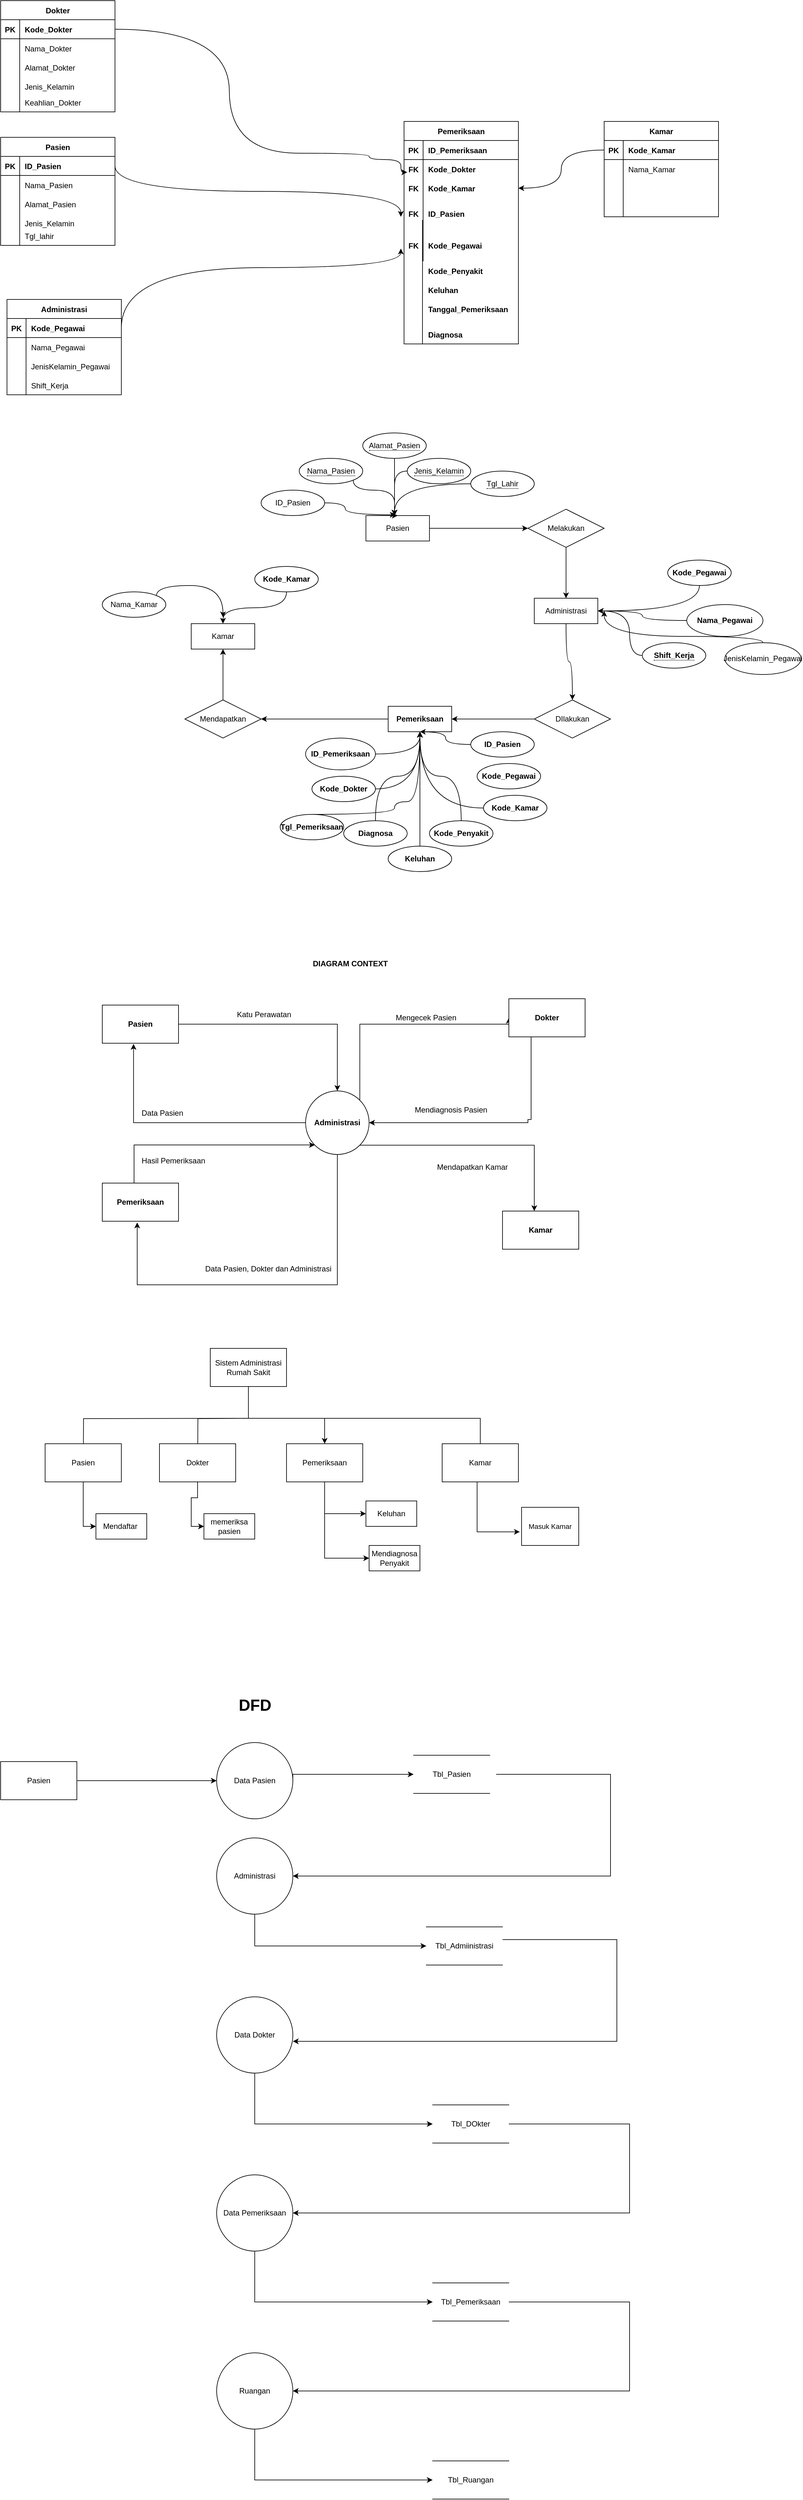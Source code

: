 <mxfile version="20.4.1" type="github">
  <diagram id="4Zpf0-BWA_fjd_u1uYxs" name="Halaman-1">
    <mxGraphModel dx="2500" dy="1998" grid="1" gridSize="10" guides="1" tooltips="1" connect="1" arrows="1" fold="1" page="1" pageScale="1" pageWidth="827" pageHeight="1169" math="0" shadow="0">
      <root>
        <mxCell id="0" />
        <mxCell id="1" parent="0" />
        <mxCell id="i0vCOCOfqdjtQRk0yR_S-37" value="Pasien" style="shape=table;startSize=30;container=1;collapsible=1;childLayout=tableLayout;fixedRows=1;rowLines=0;fontStyle=1;align=center;resizeLast=1;" parent="1" vertex="1">
          <mxGeometry x="-160" y="5" width="180" height="170" as="geometry" />
        </mxCell>
        <mxCell id="i0vCOCOfqdjtQRk0yR_S-38" value="" style="shape=tableRow;horizontal=0;startSize=0;swimlaneHead=0;swimlaneBody=0;fillColor=none;collapsible=0;dropTarget=0;points=[[0,0.5],[1,0.5]];portConstraint=eastwest;top=0;left=0;right=0;bottom=1;" parent="i0vCOCOfqdjtQRk0yR_S-37" vertex="1">
          <mxGeometry y="30" width="180" height="30" as="geometry" />
        </mxCell>
        <mxCell id="i0vCOCOfqdjtQRk0yR_S-39" value="PK" style="shape=partialRectangle;connectable=0;fillColor=none;top=0;left=0;bottom=0;right=0;fontStyle=1;overflow=hidden;" parent="i0vCOCOfqdjtQRk0yR_S-38" vertex="1">
          <mxGeometry width="30" height="30" as="geometry">
            <mxRectangle width="30" height="30" as="alternateBounds" />
          </mxGeometry>
        </mxCell>
        <mxCell id="i0vCOCOfqdjtQRk0yR_S-40" value="ID_Pasien" style="shape=partialRectangle;connectable=0;fillColor=none;top=0;left=0;bottom=0;right=0;align=left;spacingLeft=6;fontStyle=1;overflow=hidden;" parent="i0vCOCOfqdjtQRk0yR_S-38" vertex="1">
          <mxGeometry x="30" width="150" height="30" as="geometry">
            <mxRectangle width="150" height="30" as="alternateBounds" />
          </mxGeometry>
        </mxCell>
        <mxCell id="i0vCOCOfqdjtQRk0yR_S-41" value="" style="shape=tableRow;horizontal=0;startSize=0;swimlaneHead=0;swimlaneBody=0;fillColor=none;collapsible=0;dropTarget=0;points=[[0,0.5],[1,0.5]];portConstraint=eastwest;top=0;left=0;right=0;bottom=0;" parent="i0vCOCOfqdjtQRk0yR_S-37" vertex="1">
          <mxGeometry y="60" width="180" height="30" as="geometry" />
        </mxCell>
        <mxCell id="i0vCOCOfqdjtQRk0yR_S-42" value="" style="shape=partialRectangle;connectable=0;fillColor=none;top=0;left=0;bottom=0;right=0;editable=1;overflow=hidden;" parent="i0vCOCOfqdjtQRk0yR_S-41" vertex="1">
          <mxGeometry width="30" height="30" as="geometry">
            <mxRectangle width="30" height="30" as="alternateBounds" />
          </mxGeometry>
        </mxCell>
        <mxCell id="i0vCOCOfqdjtQRk0yR_S-43" value="Nama_Pasien" style="shape=partialRectangle;connectable=0;fillColor=none;top=0;left=0;bottom=0;right=0;align=left;spacingLeft=6;overflow=hidden;" parent="i0vCOCOfqdjtQRk0yR_S-41" vertex="1">
          <mxGeometry x="30" width="150" height="30" as="geometry">
            <mxRectangle width="150" height="30" as="alternateBounds" />
          </mxGeometry>
        </mxCell>
        <mxCell id="i0vCOCOfqdjtQRk0yR_S-44" value="" style="shape=tableRow;horizontal=0;startSize=0;swimlaneHead=0;swimlaneBody=0;fillColor=none;collapsible=0;dropTarget=0;points=[[0,0.5],[1,0.5]];portConstraint=eastwest;top=0;left=0;right=0;bottom=0;" parent="i0vCOCOfqdjtQRk0yR_S-37" vertex="1">
          <mxGeometry y="90" width="180" height="30" as="geometry" />
        </mxCell>
        <mxCell id="i0vCOCOfqdjtQRk0yR_S-45" value="" style="shape=partialRectangle;connectable=0;fillColor=none;top=0;left=0;bottom=0;right=0;editable=1;overflow=hidden;" parent="i0vCOCOfqdjtQRk0yR_S-44" vertex="1">
          <mxGeometry width="30" height="30" as="geometry">
            <mxRectangle width="30" height="30" as="alternateBounds" />
          </mxGeometry>
        </mxCell>
        <mxCell id="i0vCOCOfqdjtQRk0yR_S-46" value="Alamat_Pasien" style="shape=partialRectangle;connectable=0;fillColor=none;top=0;left=0;bottom=0;right=0;align=left;spacingLeft=6;overflow=hidden;" parent="i0vCOCOfqdjtQRk0yR_S-44" vertex="1">
          <mxGeometry x="30" width="150" height="30" as="geometry">
            <mxRectangle width="150" height="30" as="alternateBounds" />
          </mxGeometry>
        </mxCell>
        <mxCell id="i0vCOCOfqdjtQRk0yR_S-47" value="" style="shape=tableRow;horizontal=0;startSize=0;swimlaneHead=0;swimlaneBody=0;fillColor=none;collapsible=0;dropTarget=0;points=[[0,0.5],[1,0.5]];portConstraint=eastwest;top=0;left=0;right=0;bottom=0;" parent="i0vCOCOfqdjtQRk0yR_S-37" vertex="1">
          <mxGeometry y="120" width="180" height="30" as="geometry" />
        </mxCell>
        <mxCell id="i0vCOCOfqdjtQRk0yR_S-48" value="" style="shape=partialRectangle;connectable=0;fillColor=none;top=0;left=0;bottom=0;right=0;editable=1;overflow=hidden;" parent="i0vCOCOfqdjtQRk0yR_S-47" vertex="1">
          <mxGeometry width="30" height="30" as="geometry">
            <mxRectangle width="30" height="30" as="alternateBounds" />
          </mxGeometry>
        </mxCell>
        <mxCell id="i0vCOCOfqdjtQRk0yR_S-49" value="Jenis_Kelamin" style="shape=partialRectangle;connectable=0;fillColor=none;top=0;left=0;bottom=0;right=0;align=left;spacingLeft=6;overflow=hidden;" parent="i0vCOCOfqdjtQRk0yR_S-47" vertex="1">
          <mxGeometry x="30" width="150" height="30" as="geometry">
            <mxRectangle width="150" height="30" as="alternateBounds" />
          </mxGeometry>
        </mxCell>
        <mxCell id="i0vCOCOfqdjtQRk0yR_S-64" style="edgeStyle=orthogonalEdgeStyle;curved=1;rounded=0;orthogonalLoop=1;jettySize=auto;html=1;entryX=0;entryY=0.5;entryDx=0;entryDy=0;" parent="1" source="i0vCOCOfqdjtQRk0yR_S-65" target="i0vCOCOfqdjtQRk0yR_S-69" edge="1">
          <mxGeometry relative="1" as="geometry" />
        </mxCell>
        <mxCell id="i0vCOCOfqdjtQRk0yR_S-65" value="Pasien" style="whiteSpace=wrap;html=1;align=center;" parent="1" vertex="1">
          <mxGeometry x="415" y="600" width="100" height="40" as="geometry" />
        </mxCell>
        <mxCell id="i0vCOCOfqdjtQRk0yR_S-66" style="edgeStyle=orthogonalEdgeStyle;curved=1;rounded=0;orthogonalLoop=1;jettySize=auto;html=1;entryX=0.5;entryY=0;entryDx=0;entryDy=0;" parent="1" source="i0vCOCOfqdjtQRk0yR_S-67" target="i0vCOCOfqdjtQRk0yR_S-73" edge="1">
          <mxGeometry relative="1" as="geometry" />
        </mxCell>
        <mxCell id="i0vCOCOfqdjtQRk0yR_S-67" value="Administrasi" style="whiteSpace=wrap;html=1;align=center;" parent="1" vertex="1">
          <mxGeometry x="680" y="730" width="100" height="40" as="geometry" />
        </mxCell>
        <mxCell id="i0vCOCOfqdjtQRk0yR_S-68" style="edgeStyle=orthogonalEdgeStyle;curved=1;rounded=0;orthogonalLoop=1;jettySize=auto;html=1;exitX=0.5;exitY=1;exitDx=0;exitDy=0;entryX=0.5;entryY=0;entryDx=0;entryDy=0;" parent="1" source="i0vCOCOfqdjtQRk0yR_S-69" target="i0vCOCOfqdjtQRk0yR_S-67" edge="1">
          <mxGeometry relative="1" as="geometry" />
        </mxCell>
        <mxCell id="i0vCOCOfqdjtQRk0yR_S-69" value="Melakukan" style="shape=rhombus;perimeter=rhombusPerimeter;whiteSpace=wrap;html=1;align=center;" parent="1" vertex="1">
          <mxGeometry x="670" y="590" width="120" height="60" as="geometry" />
        </mxCell>
        <mxCell id="i0vCOCOfqdjtQRk0yR_S-70" style="edgeStyle=orthogonalEdgeStyle;curved=1;rounded=0;orthogonalLoop=1;jettySize=auto;html=1;entryX=1;entryY=0.5;entryDx=0;entryDy=0;" parent="1" source="i0vCOCOfqdjtQRk0yR_S-71" target="i0vCOCOfqdjtQRk0yR_S-75" edge="1">
          <mxGeometry relative="1" as="geometry">
            <mxPoint x="310" y="920" as="targetPoint" />
          </mxGeometry>
        </mxCell>
        <mxCell id="i0vCOCOfqdjtQRk0yR_S-71" value="&lt;span style=&quot;font-weight: 700;&quot;&gt;Pemeriksaan&lt;/span&gt;" style="whiteSpace=wrap;html=1;align=center;" parent="1" vertex="1">
          <mxGeometry x="450" y="900" width="100" height="40" as="geometry" />
        </mxCell>
        <mxCell id="i0vCOCOfqdjtQRk0yR_S-72" style="edgeStyle=orthogonalEdgeStyle;curved=1;rounded=0;orthogonalLoop=1;jettySize=auto;html=1;" parent="1" source="i0vCOCOfqdjtQRk0yR_S-73" target="i0vCOCOfqdjtQRk0yR_S-71" edge="1">
          <mxGeometry relative="1" as="geometry" />
        </mxCell>
        <mxCell id="i0vCOCOfqdjtQRk0yR_S-73" value="DIlakukan" style="shape=rhombus;perimeter=rhombusPerimeter;whiteSpace=wrap;html=1;align=center;" parent="1" vertex="1">
          <mxGeometry x="680" y="890" width="120" height="60" as="geometry" />
        </mxCell>
        <mxCell id="i0vCOCOfqdjtQRk0yR_S-74" style="edgeStyle=orthogonalEdgeStyle;curved=1;rounded=0;orthogonalLoop=1;jettySize=auto;html=1;entryX=0.5;entryY=1;entryDx=0;entryDy=0;" parent="1" source="i0vCOCOfqdjtQRk0yR_S-75" target="i0vCOCOfqdjtQRk0yR_S-76" edge="1">
          <mxGeometry relative="1" as="geometry" />
        </mxCell>
        <mxCell id="i0vCOCOfqdjtQRk0yR_S-75" value="Mendapatkan" style="shape=rhombus;perimeter=rhombusPerimeter;whiteSpace=wrap;html=1;align=center;" parent="1" vertex="1">
          <mxGeometry x="130" y="890" width="120" height="60" as="geometry" />
        </mxCell>
        <mxCell id="i0vCOCOfqdjtQRk0yR_S-76" value="Kamar" style="whiteSpace=wrap;html=1;align=center;" parent="1" vertex="1">
          <mxGeometry x="140" y="770" width="100" height="40" as="geometry" />
        </mxCell>
        <mxCell id="i0vCOCOfqdjtQRk0yR_S-77" style="edgeStyle=orthogonalEdgeStyle;rounded=0;orthogonalLoop=1;jettySize=auto;html=1;curved=1;entryX=0.468;entryY=-0.032;entryDx=0;entryDy=0;entryPerimeter=0;" parent="1" source="i0vCOCOfqdjtQRk0yR_S-78" target="i0vCOCOfqdjtQRk0yR_S-65" edge="1">
          <mxGeometry relative="1" as="geometry">
            <mxPoint x="410" y="610" as="targetPoint" />
          </mxGeometry>
        </mxCell>
        <mxCell id="i0vCOCOfqdjtQRk0yR_S-78" value="ID_Pasien" style="ellipse;whiteSpace=wrap;html=1;align=center;" parent="1" vertex="1">
          <mxGeometry x="250" y="560" width="100" height="40" as="geometry" />
        </mxCell>
        <mxCell id="i0vCOCOfqdjtQRk0yR_S-79" style="edgeStyle=orthogonalEdgeStyle;curved=1;rounded=0;orthogonalLoop=1;jettySize=auto;html=1;entryX=0.5;entryY=0;entryDx=0;entryDy=0;" parent="1" source="i0vCOCOfqdjtQRk0yR_S-80" target="i0vCOCOfqdjtQRk0yR_S-65" edge="1">
          <mxGeometry relative="1" as="geometry">
            <Array as="points">
              <mxPoint x="395" y="560" />
              <mxPoint x="460" y="560" />
              <mxPoint x="460" y="600" />
            </Array>
          </mxGeometry>
        </mxCell>
        <mxCell id="i0vCOCOfqdjtQRk0yR_S-80" value="&lt;span style=&quot;border-bottom: 1px dotted&quot;&gt;Nama_Pasien&lt;/span&gt;" style="ellipse;whiteSpace=wrap;html=1;align=center;" parent="1" vertex="1">
          <mxGeometry x="310" y="510" width="100" height="40" as="geometry" />
        </mxCell>
        <mxCell id="i0vCOCOfqdjtQRk0yR_S-81" style="edgeStyle=orthogonalEdgeStyle;curved=1;rounded=0;orthogonalLoop=1;jettySize=auto;html=1;" parent="1" source="i0vCOCOfqdjtQRk0yR_S-82" edge="1">
          <mxGeometry relative="1" as="geometry">
            <mxPoint x="460" y="600" as="targetPoint" />
          </mxGeometry>
        </mxCell>
        <mxCell id="i0vCOCOfqdjtQRk0yR_S-82" value="&lt;span style=&quot;border-bottom: 1px dotted&quot;&gt;Alamat_Pasien&lt;/span&gt;" style="ellipse;whiteSpace=wrap;html=1;align=center;" parent="1" vertex="1">
          <mxGeometry x="410" y="470" width="100" height="40" as="geometry" />
        </mxCell>
        <mxCell id="i0vCOCOfqdjtQRk0yR_S-83" style="edgeStyle=orthogonalEdgeStyle;curved=1;rounded=0;orthogonalLoop=1;jettySize=auto;html=1;" parent="1" source="i0vCOCOfqdjtQRk0yR_S-84" edge="1">
          <mxGeometry relative="1" as="geometry">
            <mxPoint x="460" y="600" as="targetPoint" />
          </mxGeometry>
        </mxCell>
        <mxCell id="i0vCOCOfqdjtQRk0yR_S-84" value="&lt;span style=&quot;border-bottom: 1px dotted&quot;&gt;Jenis_Kelamin&lt;/span&gt;" style="ellipse;whiteSpace=wrap;html=1;align=center;" parent="1" vertex="1">
          <mxGeometry x="480" y="510" width="100" height="40" as="geometry" />
        </mxCell>
        <mxCell id="i0vCOCOfqdjtQRk0yR_S-85" style="edgeStyle=orthogonalEdgeStyle;curved=1;rounded=0;orthogonalLoop=1;jettySize=auto;html=1;" parent="1" source="i0vCOCOfqdjtQRk0yR_S-82" edge="1">
          <mxGeometry relative="1" as="geometry">
            <mxPoint x="520.0" y="550" as="sourcePoint" />
            <mxPoint x="460" y="600" as="targetPoint" />
          </mxGeometry>
        </mxCell>
        <mxCell id="i0vCOCOfqdjtQRk0yR_S-88" style="edgeStyle=orthogonalEdgeStyle;curved=1;rounded=0;orthogonalLoop=1;jettySize=auto;html=1;" parent="1" source="i0vCOCOfqdjtQRk0yR_S-89" edge="1">
          <mxGeometry relative="1" as="geometry">
            <mxPoint x="780" y="750" as="targetPoint" />
            <Array as="points">
              <mxPoint x="940" y="750" />
            </Array>
          </mxGeometry>
        </mxCell>
        <mxCell id="i0vCOCOfqdjtQRk0yR_S-89" value="&lt;span style=&quot;font-weight: 700; text-align: left;&quot;&gt;Kode_Pegawai&lt;/span&gt;" style="ellipse;whiteSpace=wrap;html=1;align=center;" parent="1" vertex="1">
          <mxGeometry x="890" y="670" width="100" height="40" as="geometry" />
        </mxCell>
        <mxCell id="i0vCOCOfqdjtQRk0yR_S-92" style="edgeStyle=orthogonalEdgeStyle;curved=1;rounded=0;orthogonalLoop=1;jettySize=auto;html=1;" parent="1" source="i0vCOCOfqdjtQRk0yR_S-93" edge="1">
          <mxGeometry relative="1" as="geometry">
            <mxPoint x="780" y="750" as="targetPoint" />
            <Array as="points">
              <mxPoint x="830" y="750" />
            </Array>
          </mxGeometry>
        </mxCell>
        <mxCell id="i0vCOCOfqdjtQRk0yR_S-93" value="&lt;span style=&quot;border-bottom: 1px dotted&quot;&gt;&lt;b&gt;Shift_Kerja&lt;/b&gt;&lt;/span&gt;" style="ellipse;whiteSpace=wrap;html=1;align=center;" parent="1" vertex="1">
          <mxGeometry x="850" y="800" width="100" height="40" as="geometry" />
        </mxCell>
        <mxCell id="i0vCOCOfqdjtQRk0yR_S-94" style="edgeStyle=orthogonalEdgeStyle;curved=1;rounded=0;orthogonalLoop=1;jettySize=auto;html=1;" parent="1" source="i0vCOCOfqdjtQRk0yR_S-95" edge="1">
          <mxGeometry relative="1" as="geometry">
            <mxPoint x="500" y="940" as="targetPoint" />
          </mxGeometry>
        </mxCell>
        <mxCell id="i0vCOCOfqdjtQRk0yR_S-95" value="&lt;span style=&quot;font-weight: 700; text-align: left;&quot;&gt;ID_Pasien&lt;/span&gt;" style="ellipse;whiteSpace=wrap;html=1;align=center;" parent="1" vertex="1">
          <mxGeometry x="580" y="940" width="100" height="40" as="geometry" />
        </mxCell>
        <mxCell id="i0vCOCOfqdjtQRk0yR_S-96" style="edgeStyle=orthogonalEdgeStyle;curved=1;rounded=0;orthogonalLoop=1;jettySize=auto;html=1;" parent="1" source="i0vCOCOfqdjtQRk0yR_S-97" edge="1">
          <mxGeometry relative="1" as="geometry">
            <mxPoint x="500" y="940" as="targetPoint" />
          </mxGeometry>
        </mxCell>
        <mxCell id="i0vCOCOfqdjtQRk0yR_S-97" value="&lt;span style=&quot;font-weight: 700; text-align: left;&quot;&gt;Kode_Dokter&lt;/span&gt;" style="ellipse;whiteSpace=wrap;html=1;align=center;" parent="1" vertex="1">
          <mxGeometry x="330" y="1010" width="100" height="40" as="geometry" />
        </mxCell>
        <mxCell id="i0vCOCOfqdjtQRk0yR_S-98" style="edgeStyle=orthogonalEdgeStyle;curved=1;rounded=0;orthogonalLoop=1;jettySize=auto;html=1;" parent="1" source="i0vCOCOfqdjtQRk0yR_S-99" edge="1">
          <mxGeometry relative="1" as="geometry">
            <mxPoint x="500" y="940" as="targetPoint" />
          </mxGeometry>
        </mxCell>
        <mxCell id="i0vCOCOfqdjtQRk0yR_S-99" value="&lt;span style=&quot;font-weight: 700; text-align: left;&quot;&gt;Kode_Kamar&lt;/span&gt;" style="ellipse;whiteSpace=wrap;html=1;align=center;" parent="1" vertex="1">
          <mxGeometry x="600" y="1040" width="100" height="40" as="geometry" />
        </mxCell>
        <mxCell id="i0vCOCOfqdjtQRk0yR_S-100" style="edgeStyle=orthogonalEdgeStyle;curved=1;rounded=0;orthogonalLoop=1;jettySize=auto;html=1;entryX=0.5;entryY=1;entryDx=0;entryDy=0;" parent="1" source="i0vCOCOfqdjtQRk0yR_S-101" target="i0vCOCOfqdjtQRk0yR_S-71" edge="1">
          <mxGeometry relative="1" as="geometry" />
        </mxCell>
        <mxCell id="i0vCOCOfqdjtQRk0yR_S-101" value="&lt;span style=&quot;font-weight: 700; text-align: left;&quot;&gt;ID_Pemeriksaan&lt;/span&gt;" style="ellipse;whiteSpace=wrap;html=1;align=center;" parent="1" vertex="1">
          <mxGeometry x="320" y="950" width="110" height="50" as="geometry" />
        </mxCell>
        <mxCell id="i0vCOCOfqdjtQRk0yR_S-102" style="edgeStyle=orthogonalEdgeStyle;curved=1;rounded=0;orthogonalLoop=1;jettySize=auto;html=1;entryX=0.5;entryY=0;entryDx=0;entryDy=0;" parent="1" source="i0vCOCOfqdjtQRk0yR_S-103" target="i0vCOCOfqdjtQRk0yR_S-76" edge="1">
          <mxGeometry relative="1" as="geometry" />
        </mxCell>
        <mxCell id="i0vCOCOfqdjtQRk0yR_S-103" value="&lt;span style=&quot;font-weight: 700; text-align: left;&quot;&gt;Kode_Kamar&lt;/span&gt;" style="ellipse;whiteSpace=wrap;html=1;align=center;" parent="1" vertex="1">
          <mxGeometry x="240" y="680" width="100" height="40" as="geometry" />
        </mxCell>
        <mxCell id="i0vCOCOfqdjtQRk0yR_S-108" style="edgeStyle=orthogonalEdgeStyle;curved=1;rounded=0;orthogonalLoop=1;jettySize=auto;html=1;exitX=1;exitY=0;exitDx=0;exitDy=0;" parent="1" source="i0vCOCOfqdjtQRk0yR_S-109" edge="1">
          <mxGeometry relative="1" as="geometry">
            <mxPoint x="190" y="760.0" as="targetPoint" />
            <Array as="points">
              <mxPoint x="85" y="710" />
              <mxPoint x="190" y="710" />
            </Array>
          </mxGeometry>
        </mxCell>
        <mxCell id="i0vCOCOfqdjtQRk0yR_S-109" value="&lt;span style=&quot;text-align: left;&quot;&gt;Nama_Kamar&lt;/span&gt;" style="ellipse;whiteSpace=wrap;html=1;align=center;" parent="1" vertex="1">
          <mxGeometry y="720" width="100" height="40" as="geometry" />
        </mxCell>
        <mxCell id="i0vCOCOfqdjtQRk0yR_S-110" style="edgeStyle=orthogonalEdgeStyle;rounded=0;orthogonalLoop=1;jettySize=auto;html=1;entryX=1;entryY=0.5;entryDx=0;entryDy=0;curved=1;" parent="1" source="i0vCOCOfqdjtQRk0yR_S-111" target="i0vCOCOfqdjtQRk0yR_S-67" edge="1">
          <mxGeometry relative="1" as="geometry" />
        </mxCell>
        <mxCell id="i0vCOCOfqdjtQRk0yR_S-111" value="&lt;span style=&quot;font-weight: 700; text-align: left;&quot;&gt;Nama_Pegawai&lt;/span&gt;" style="ellipse;whiteSpace=wrap;html=1;align=center;" parent="1" vertex="1">
          <mxGeometry x="920" y="740" width="120" height="50" as="geometry" />
        </mxCell>
        <mxCell id="i0vCOCOfqdjtQRk0yR_S-114" value="" style="endArrow=none;html=1;rounded=0;" parent="1" edge="1">
          <mxGeometry relative="1" as="geometry">
            <mxPoint x="-130" y="35" as="sourcePoint" />
            <mxPoint x="-130" y="175" as="targetPoint" />
          </mxGeometry>
        </mxCell>
        <mxCell id="i0vCOCOfqdjtQRk0yR_S-115" value="" style="shape=tableRow;horizontal=0;startSize=0;swimlaneHead=0;swimlaneBody=0;fillColor=none;collapsible=0;dropTarget=0;points=[[0,0.5],[1,0.5]];portConstraint=eastwest;top=0;left=0;right=0;bottom=0;" parent="1" vertex="1">
          <mxGeometry x="-160" y="145" width="180" height="30" as="geometry" />
        </mxCell>
        <mxCell id="i0vCOCOfqdjtQRk0yR_S-116" value="" style="shape=partialRectangle;connectable=0;fillColor=none;top=0;left=0;bottom=0;right=0;editable=1;overflow=hidden;" parent="i0vCOCOfqdjtQRk0yR_S-115" vertex="1">
          <mxGeometry width="30" height="30" as="geometry">
            <mxRectangle width="30" height="30" as="alternateBounds" />
          </mxGeometry>
        </mxCell>
        <mxCell id="i0vCOCOfqdjtQRk0yR_S-117" value="Tgl_lahir" style="shape=partialRectangle;connectable=0;fillColor=none;top=0;left=0;bottom=0;right=0;align=left;spacingLeft=6;overflow=hidden;" parent="i0vCOCOfqdjtQRk0yR_S-115" vertex="1">
          <mxGeometry x="30" width="150" height="30" as="geometry">
            <mxRectangle width="150" height="30" as="alternateBounds" />
          </mxGeometry>
        </mxCell>
        <mxCell id="i0vCOCOfqdjtQRk0yR_S-118" value="&lt;span style=&quot;border-bottom: 1px dotted&quot;&gt;Tgl_Lahir&lt;/span&gt;" style="ellipse;whiteSpace=wrap;html=1;align=center;" parent="1" vertex="1">
          <mxGeometry x="580" y="530" width="100" height="40" as="geometry" />
        </mxCell>
        <mxCell id="i0vCOCOfqdjtQRk0yR_S-119" style="edgeStyle=orthogonalEdgeStyle;curved=1;rounded=0;orthogonalLoop=1;jettySize=auto;html=1;exitX=0;exitY=0.5;exitDx=0;exitDy=0;" parent="1" source="i0vCOCOfqdjtQRk0yR_S-118" edge="1">
          <mxGeometry relative="1" as="geometry">
            <mxPoint x="470" y="520" as="sourcePoint" />
            <mxPoint x="460" y="600" as="targetPoint" />
          </mxGeometry>
        </mxCell>
        <mxCell id="b2p_P8Qh_fXZOz1itjOQ-1" value="Kamar" style="shape=table;startSize=30;container=1;collapsible=1;childLayout=tableLayout;fixedRows=1;rowLines=0;fontStyle=1;align=center;resizeLast=1;" vertex="1" parent="1">
          <mxGeometry x="790" y="-20" width="180" height="150" as="geometry" />
        </mxCell>
        <mxCell id="b2p_P8Qh_fXZOz1itjOQ-2" value="" style="shape=tableRow;horizontal=0;startSize=0;swimlaneHead=0;swimlaneBody=0;fillColor=none;collapsible=0;dropTarget=0;points=[[0,0.5],[1,0.5]];portConstraint=eastwest;top=0;left=0;right=0;bottom=1;" vertex="1" parent="b2p_P8Qh_fXZOz1itjOQ-1">
          <mxGeometry y="30" width="180" height="30" as="geometry" />
        </mxCell>
        <mxCell id="b2p_P8Qh_fXZOz1itjOQ-3" value="PK" style="shape=partialRectangle;connectable=0;fillColor=none;top=0;left=0;bottom=0;right=0;fontStyle=1;overflow=hidden;" vertex="1" parent="b2p_P8Qh_fXZOz1itjOQ-2">
          <mxGeometry width="30" height="30" as="geometry">
            <mxRectangle width="30" height="30" as="alternateBounds" />
          </mxGeometry>
        </mxCell>
        <mxCell id="b2p_P8Qh_fXZOz1itjOQ-4" value="Kode_Kamar" style="shape=partialRectangle;connectable=0;fillColor=none;top=0;left=0;bottom=0;right=0;align=left;spacingLeft=6;fontStyle=1;overflow=hidden;" vertex="1" parent="b2p_P8Qh_fXZOz1itjOQ-2">
          <mxGeometry x="30" width="150" height="30" as="geometry">
            <mxRectangle width="150" height="30" as="alternateBounds" />
          </mxGeometry>
        </mxCell>
        <mxCell id="b2p_P8Qh_fXZOz1itjOQ-5" value="" style="shape=tableRow;horizontal=0;startSize=0;swimlaneHead=0;swimlaneBody=0;fillColor=none;collapsible=0;dropTarget=0;points=[[0,0.5],[1,0.5]];portConstraint=eastwest;top=0;left=0;right=0;bottom=0;" vertex="1" parent="b2p_P8Qh_fXZOz1itjOQ-1">
          <mxGeometry y="60" width="180" height="30" as="geometry" />
        </mxCell>
        <mxCell id="b2p_P8Qh_fXZOz1itjOQ-6" value="" style="shape=partialRectangle;connectable=0;fillColor=none;top=0;left=0;bottom=0;right=0;editable=1;overflow=hidden;" vertex="1" parent="b2p_P8Qh_fXZOz1itjOQ-5">
          <mxGeometry width="30" height="30" as="geometry">
            <mxRectangle width="30" height="30" as="alternateBounds" />
          </mxGeometry>
        </mxCell>
        <mxCell id="b2p_P8Qh_fXZOz1itjOQ-7" value="Nama_Kamar" style="shape=partialRectangle;connectable=0;fillColor=none;top=0;left=0;bottom=0;right=0;align=left;spacingLeft=6;overflow=hidden;" vertex="1" parent="b2p_P8Qh_fXZOz1itjOQ-5">
          <mxGeometry x="30" width="150" height="30" as="geometry">
            <mxRectangle width="150" height="30" as="alternateBounds" />
          </mxGeometry>
        </mxCell>
        <mxCell id="b2p_P8Qh_fXZOz1itjOQ-8" value="" style="shape=tableRow;horizontal=0;startSize=0;swimlaneHead=0;swimlaneBody=0;fillColor=none;collapsible=0;dropTarget=0;points=[[0,0.5],[1,0.5]];portConstraint=eastwest;top=0;left=0;right=0;bottom=0;" vertex="1" parent="b2p_P8Qh_fXZOz1itjOQ-1">
          <mxGeometry y="90" width="180" height="30" as="geometry" />
        </mxCell>
        <mxCell id="b2p_P8Qh_fXZOz1itjOQ-9" value="" style="shape=partialRectangle;connectable=0;fillColor=none;top=0;left=0;bottom=0;right=0;editable=1;overflow=hidden;" vertex="1" parent="b2p_P8Qh_fXZOz1itjOQ-8">
          <mxGeometry width="30" height="30" as="geometry">
            <mxRectangle width="30" height="30" as="alternateBounds" />
          </mxGeometry>
        </mxCell>
        <mxCell id="b2p_P8Qh_fXZOz1itjOQ-10" value="" style="shape=partialRectangle;connectable=0;fillColor=none;top=0;left=0;bottom=0;right=0;align=left;spacingLeft=6;overflow=hidden;" vertex="1" parent="b2p_P8Qh_fXZOz1itjOQ-8">
          <mxGeometry x="30" width="150" height="30" as="geometry">
            <mxRectangle width="150" height="30" as="alternateBounds" />
          </mxGeometry>
        </mxCell>
        <mxCell id="b2p_P8Qh_fXZOz1itjOQ-11" value="" style="shape=tableRow;horizontal=0;startSize=0;swimlaneHead=0;swimlaneBody=0;fillColor=none;collapsible=0;dropTarget=0;points=[[0,0.5],[1,0.5]];portConstraint=eastwest;top=0;left=0;right=0;bottom=0;" vertex="1" parent="b2p_P8Qh_fXZOz1itjOQ-1">
          <mxGeometry y="120" width="180" height="30" as="geometry" />
        </mxCell>
        <mxCell id="b2p_P8Qh_fXZOz1itjOQ-12" value="" style="shape=partialRectangle;connectable=0;fillColor=none;top=0;left=0;bottom=0;right=0;editable=1;overflow=hidden;" vertex="1" parent="b2p_P8Qh_fXZOz1itjOQ-11">
          <mxGeometry width="30" height="30" as="geometry">
            <mxRectangle width="30" height="30" as="alternateBounds" />
          </mxGeometry>
        </mxCell>
        <mxCell id="b2p_P8Qh_fXZOz1itjOQ-13" value="" style="shape=partialRectangle;connectable=0;fillColor=none;top=0;left=0;bottom=0;right=0;align=left;spacingLeft=6;overflow=hidden;" vertex="1" parent="b2p_P8Qh_fXZOz1itjOQ-11">
          <mxGeometry x="30" width="150" height="30" as="geometry">
            <mxRectangle width="150" height="30" as="alternateBounds" />
          </mxGeometry>
        </mxCell>
        <mxCell id="b2p_P8Qh_fXZOz1itjOQ-14" value="Dokter" style="shape=table;startSize=30;container=1;collapsible=1;childLayout=tableLayout;fixedRows=1;rowLines=0;fontStyle=1;align=center;resizeLast=1;" vertex="1" parent="1">
          <mxGeometry x="-160" y="-210" width="180" height="175" as="geometry" />
        </mxCell>
        <mxCell id="b2p_P8Qh_fXZOz1itjOQ-15" value="" style="shape=tableRow;horizontal=0;startSize=0;swimlaneHead=0;swimlaneBody=0;fillColor=none;collapsible=0;dropTarget=0;points=[[0,0.5],[1,0.5]];portConstraint=eastwest;top=0;left=0;right=0;bottom=1;" vertex="1" parent="b2p_P8Qh_fXZOz1itjOQ-14">
          <mxGeometry y="30" width="180" height="30" as="geometry" />
        </mxCell>
        <mxCell id="b2p_P8Qh_fXZOz1itjOQ-16" value="PK" style="shape=partialRectangle;connectable=0;fillColor=none;top=0;left=0;bottom=0;right=0;fontStyle=1;overflow=hidden;" vertex="1" parent="b2p_P8Qh_fXZOz1itjOQ-15">
          <mxGeometry width="30" height="30" as="geometry">
            <mxRectangle width="30" height="30" as="alternateBounds" />
          </mxGeometry>
        </mxCell>
        <mxCell id="b2p_P8Qh_fXZOz1itjOQ-17" value="Kode_Dokter" style="shape=partialRectangle;connectable=0;fillColor=none;top=0;left=0;bottom=0;right=0;align=left;spacingLeft=6;fontStyle=1;overflow=hidden;" vertex="1" parent="b2p_P8Qh_fXZOz1itjOQ-15">
          <mxGeometry x="30" width="150" height="30" as="geometry">
            <mxRectangle width="150" height="30" as="alternateBounds" />
          </mxGeometry>
        </mxCell>
        <mxCell id="b2p_P8Qh_fXZOz1itjOQ-18" value="" style="shape=tableRow;horizontal=0;startSize=0;swimlaneHead=0;swimlaneBody=0;fillColor=none;collapsible=0;dropTarget=0;points=[[0,0.5],[1,0.5]];portConstraint=eastwest;top=0;left=0;right=0;bottom=0;" vertex="1" parent="b2p_P8Qh_fXZOz1itjOQ-14">
          <mxGeometry y="60" width="180" height="30" as="geometry" />
        </mxCell>
        <mxCell id="b2p_P8Qh_fXZOz1itjOQ-19" value="" style="shape=partialRectangle;connectable=0;fillColor=none;top=0;left=0;bottom=0;right=0;editable=1;overflow=hidden;" vertex="1" parent="b2p_P8Qh_fXZOz1itjOQ-18">
          <mxGeometry width="30" height="30" as="geometry">
            <mxRectangle width="30" height="30" as="alternateBounds" />
          </mxGeometry>
        </mxCell>
        <mxCell id="b2p_P8Qh_fXZOz1itjOQ-20" value="Nama_Dokter" style="shape=partialRectangle;connectable=0;fillColor=none;top=0;left=0;bottom=0;right=0;align=left;spacingLeft=6;overflow=hidden;" vertex="1" parent="b2p_P8Qh_fXZOz1itjOQ-18">
          <mxGeometry x="30" width="150" height="30" as="geometry">
            <mxRectangle width="150" height="30" as="alternateBounds" />
          </mxGeometry>
        </mxCell>
        <mxCell id="b2p_P8Qh_fXZOz1itjOQ-21" value="" style="shape=tableRow;horizontal=0;startSize=0;swimlaneHead=0;swimlaneBody=0;fillColor=none;collapsible=0;dropTarget=0;points=[[0,0.5],[1,0.5]];portConstraint=eastwest;top=0;left=0;right=0;bottom=0;" vertex="1" parent="b2p_P8Qh_fXZOz1itjOQ-14">
          <mxGeometry y="90" width="180" height="30" as="geometry" />
        </mxCell>
        <mxCell id="b2p_P8Qh_fXZOz1itjOQ-22" value="" style="shape=partialRectangle;connectable=0;fillColor=none;top=0;left=0;bottom=0;right=0;editable=1;overflow=hidden;" vertex="1" parent="b2p_P8Qh_fXZOz1itjOQ-21">
          <mxGeometry width="30" height="30" as="geometry">
            <mxRectangle width="30" height="30" as="alternateBounds" />
          </mxGeometry>
        </mxCell>
        <mxCell id="b2p_P8Qh_fXZOz1itjOQ-23" value="Alamat_Dokter" style="shape=partialRectangle;connectable=0;fillColor=none;top=0;left=0;bottom=0;right=0;align=left;spacingLeft=6;overflow=hidden;" vertex="1" parent="b2p_P8Qh_fXZOz1itjOQ-21">
          <mxGeometry x="30" width="150" height="30" as="geometry">
            <mxRectangle width="150" height="30" as="alternateBounds" />
          </mxGeometry>
        </mxCell>
        <mxCell id="b2p_P8Qh_fXZOz1itjOQ-24" value="" style="shape=tableRow;horizontal=0;startSize=0;swimlaneHead=0;swimlaneBody=0;fillColor=none;collapsible=0;dropTarget=0;points=[[0,0.5],[1,0.5]];portConstraint=eastwest;top=0;left=0;right=0;bottom=0;" vertex="1" parent="b2p_P8Qh_fXZOz1itjOQ-14">
          <mxGeometry y="120" width="180" height="30" as="geometry" />
        </mxCell>
        <mxCell id="b2p_P8Qh_fXZOz1itjOQ-25" value="" style="shape=partialRectangle;connectable=0;fillColor=none;top=0;left=0;bottom=0;right=0;editable=1;overflow=hidden;" vertex="1" parent="b2p_P8Qh_fXZOz1itjOQ-24">
          <mxGeometry width="30" height="30" as="geometry">
            <mxRectangle width="30" height="30" as="alternateBounds" />
          </mxGeometry>
        </mxCell>
        <mxCell id="b2p_P8Qh_fXZOz1itjOQ-26" value="Jenis_Kelamin" style="shape=partialRectangle;connectable=0;fillColor=none;top=0;left=0;bottom=0;right=0;align=left;spacingLeft=6;overflow=hidden;" vertex="1" parent="b2p_P8Qh_fXZOz1itjOQ-24">
          <mxGeometry x="30" width="150" height="30" as="geometry">
            <mxRectangle width="150" height="30" as="alternateBounds" />
          </mxGeometry>
        </mxCell>
        <mxCell id="b2p_P8Qh_fXZOz1itjOQ-27" value="Keahlian_Dokter" style="shape=partialRectangle;connectable=0;fillColor=none;top=0;left=0;bottom=0;right=0;align=left;spacingLeft=6;overflow=hidden;" vertex="1" parent="1">
          <mxGeometry x="-130" y="-65" width="150" height="30" as="geometry">
            <mxRectangle width="150" height="30" as="alternateBounds" />
          </mxGeometry>
        </mxCell>
        <mxCell id="b2p_P8Qh_fXZOz1itjOQ-28" value="" style="endArrow=none;html=1;rounded=0;" edge="1" parent="1">
          <mxGeometry relative="1" as="geometry">
            <mxPoint x="-130" y="-175" as="sourcePoint" />
            <mxPoint x="-130" y="-35" as="targetPoint" />
          </mxGeometry>
        </mxCell>
        <mxCell id="b2p_P8Qh_fXZOz1itjOQ-29" value="" style="shape=tableRow;horizontal=0;startSize=0;swimlaneHead=0;swimlaneBody=0;fillColor=none;collapsible=0;dropTarget=0;points=[[0,0.5],[1,0.5]];portConstraint=eastwest;top=0;left=0;right=0;bottom=0;" vertex="1" parent="1">
          <mxGeometry x="465" y="130" width="180" height="30" as="geometry" />
        </mxCell>
        <mxCell id="b2p_P8Qh_fXZOz1itjOQ-30" value="" style="shape=partialRectangle;connectable=0;fillColor=none;top=0;left=0;bottom=0;right=0;editable=1;overflow=hidden;" vertex="1" parent="b2p_P8Qh_fXZOz1itjOQ-29">
          <mxGeometry width="30" height="30" as="geometry">
            <mxRectangle width="30" height="30" as="alternateBounds" />
          </mxGeometry>
        </mxCell>
        <mxCell id="b2p_P8Qh_fXZOz1itjOQ-31" value="Pemeriksaan" style="shape=table;startSize=30;container=1;collapsible=1;childLayout=tableLayout;fixedRows=1;rowLines=0;fontStyle=1;align=center;resizeLast=1;" vertex="1" parent="1">
          <mxGeometry x="475" y="-20" width="180" height="350" as="geometry" />
        </mxCell>
        <mxCell id="b2p_P8Qh_fXZOz1itjOQ-32" value="" style="shape=tableRow;horizontal=0;startSize=0;swimlaneHead=0;swimlaneBody=0;fillColor=none;collapsible=0;dropTarget=0;points=[[0,0.5],[1,0.5]];portConstraint=eastwest;top=0;left=0;right=0;bottom=1;" vertex="1" parent="b2p_P8Qh_fXZOz1itjOQ-31">
          <mxGeometry y="30" width="180" height="30" as="geometry" />
        </mxCell>
        <mxCell id="b2p_P8Qh_fXZOz1itjOQ-33" value="PK" style="shape=partialRectangle;connectable=0;fillColor=none;top=0;left=0;bottom=0;right=0;fontStyle=1;overflow=hidden;" vertex="1" parent="b2p_P8Qh_fXZOz1itjOQ-32">
          <mxGeometry width="30" height="30" as="geometry">
            <mxRectangle width="30" height="30" as="alternateBounds" />
          </mxGeometry>
        </mxCell>
        <mxCell id="b2p_P8Qh_fXZOz1itjOQ-34" value="ID_Pemeriksaan" style="shape=partialRectangle;connectable=0;fillColor=none;top=0;left=0;bottom=0;right=0;align=left;spacingLeft=6;fontStyle=1;overflow=hidden;" vertex="1" parent="b2p_P8Qh_fXZOz1itjOQ-32">
          <mxGeometry x="30" width="150" height="30" as="geometry">
            <mxRectangle width="150" height="30" as="alternateBounds" />
          </mxGeometry>
        </mxCell>
        <mxCell id="b2p_P8Qh_fXZOz1itjOQ-35" value="" style="shape=tableRow;horizontal=0;startSize=0;swimlaneHead=0;swimlaneBody=0;fillColor=none;collapsible=0;dropTarget=0;points=[[0,0.5],[1,0.5]];portConstraint=eastwest;top=0;left=0;right=0;bottom=0;" vertex="1" parent="b2p_P8Qh_fXZOz1itjOQ-31">
          <mxGeometry y="60" width="180" height="30" as="geometry" />
        </mxCell>
        <mxCell id="b2p_P8Qh_fXZOz1itjOQ-36" value="" style="shape=partialRectangle;connectable=0;fillColor=none;top=0;left=0;bottom=0;right=0;editable=1;overflow=hidden;" vertex="1" parent="b2p_P8Qh_fXZOz1itjOQ-35">
          <mxGeometry width="30" height="30" as="geometry">
            <mxRectangle width="30" height="30" as="alternateBounds" />
          </mxGeometry>
        </mxCell>
        <mxCell id="b2p_P8Qh_fXZOz1itjOQ-37" value="Kode_Dokter" style="shape=partialRectangle;connectable=0;fillColor=none;top=0;left=0;bottom=0;right=0;align=left;spacingLeft=6;overflow=hidden;fontStyle=1" vertex="1" parent="b2p_P8Qh_fXZOz1itjOQ-35">
          <mxGeometry x="30" width="150" height="30" as="geometry">
            <mxRectangle width="150" height="30" as="alternateBounds" />
          </mxGeometry>
        </mxCell>
        <mxCell id="b2p_P8Qh_fXZOz1itjOQ-38" value="" style="shape=tableRow;horizontal=0;startSize=0;swimlaneHead=0;swimlaneBody=0;fillColor=none;collapsible=0;dropTarget=0;points=[[0,0.5],[1,0.5]];portConstraint=eastwest;top=0;left=0;right=0;bottom=0;" vertex="1" parent="b2p_P8Qh_fXZOz1itjOQ-31">
          <mxGeometry y="90" width="180" height="30" as="geometry" />
        </mxCell>
        <mxCell id="b2p_P8Qh_fXZOz1itjOQ-39" value="" style="shape=partialRectangle;connectable=0;fillColor=none;top=0;left=0;bottom=0;right=0;editable=1;overflow=hidden;" vertex="1" parent="b2p_P8Qh_fXZOz1itjOQ-38">
          <mxGeometry width="30" height="30" as="geometry">
            <mxRectangle width="30" height="30" as="alternateBounds" />
          </mxGeometry>
        </mxCell>
        <mxCell id="b2p_P8Qh_fXZOz1itjOQ-40" value="Kode_Kamar" style="shape=partialRectangle;connectable=0;fillColor=none;top=0;left=0;bottom=0;right=0;align=left;spacingLeft=6;overflow=hidden;fontStyle=1" vertex="1" parent="b2p_P8Qh_fXZOz1itjOQ-38">
          <mxGeometry x="30" width="150" height="30" as="geometry">
            <mxRectangle width="150" height="30" as="alternateBounds" />
          </mxGeometry>
        </mxCell>
        <mxCell id="b2p_P8Qh_fXZOz1itjOQ-41" value="" style="shape=tableRow;horizontal=0;startSize=0;swimlaneHead=0;swimlaneBody=0;fillColor=none;collapsible=0;dropTarget=0;points=[[0,0.5],[1,0.5]];portConstraint=eastwest;top=0;left=0;right=0;bottom=0;" vertex="1" parent="b2p_P8Qh_fXZOz1itjOQ-31">
          <mxGeometry y="120" width="180" height="50" as="geometry" />
        </mxCell>
        <mxCell id="b2p_P8Qh_fXZOz1itjOQ-42" value="" style="shape=partialRectangle;connectable=0;fillColor=none;top=0;left=0;bottom=0;right=0;editable=1;overflow=hidden;" vertex="1" parent="b2p_P8Qh_fXZOz1itjOQ-41">
          <mxGeometry width="30" height="50" as="geometry">
            <mxRectangle width="30" height="50" as="alternateBounds" />
          </mxGeometry>
        </mxCell>
        <mxCell id="b2p_P8Qh_fXZOz1itjOQ-43" value="ID_Pasien" style="shape=partialRectangle;connectable=0;fillColor=none;top=0;left=0;bottom=0;right=0;align=left;spacingLeft=6;overflow=hidden;fontStyle=1" vertex="1" parent="b2p_P8Qh_fXZOz1itjOQ-41">
          <mxGeometry x="30" width="150" height="50" as="geometry">
            <mxRectangle width="150" height="50" as="alternateBounds" />
          </mxGeometry>
        </mxCell>
        <mxCell id="b2p_P8Qh_fXZOz1itjOQ-72" value="" style="shape=tableRow;horizontal=0;startSize=0;swimlaneHead=0;swimlaneBody=0;fillColor=none;collapsible=0;dropTarget=0;points=[[0,0.5],[1,0.5]];portConstraint=eastwest;top=0;left=0;right=0;bottom=0;" vertex="1" parent="b2p_P8Qh_fXZOz1itjOQ-31">
          <mxGeometry y="170" width="180" height="50" as="geometry" />
        </mxCell>
        <mxCell id="b2p_P8Qh_fXZOz1itjOQ-73" value="" style="shape=partialRectangle;connectable=0;fillColor=none;top=0;left=0;bottom=0;right=0;editable=1;overflow=hidden;" vertex="1" parent="b2p_P8Qh_fXZOz1itjOQ-72">
          <mxGeometry width="30" height="50" as="geometry">
            <mxRectangle width="30" height="50" as="alternateBounds" />
          </mxGeometry>
        </mxCell>
        <mxCell id="b2p_P8Qh_fXZOz1itjOQ-74" value="Kode_Pegawai" style="shape=partialRectangle;connectable=0;fillColor=none;top=0;left=0;bottom=0;right=0;align=left;spacingLeft=6;overflow=hidden;fontStyle=1" vertex="1" parent="b2p_P8Qh_fXZOz1itjOQ-72">
          <mxGeometry x="30" width="150" height="50" as="geometry">
            <mxRectangle width="150" height="50" as="alternateBounds" />
          </mxGeometry>
        </mxCell>
        <mxCell id="b2p_P8Qh_fXZOz1itjOQ-44" value="FK" style="shape=partialRectangle;connectable=0;fillColor=none;top=0;left=0;bottom=0;right=0;fontStyle=1;overflow=hidden;" vertex="1" parent="1">
          <mxGeometry x="475" y="40" width="30" height="30" as="geometry">
            <mxRectangle width="30" height="30" as="alternateBounds" />
          </mxGeometry>
        </mxCell>
        <mxCell id="b2p_P8Qh_fXZOz1itjOQ-45" value="Kode_Penyakit" style="shape=partialRectangle;connectable=0;fillColor=none;top=0;left=0;bottom=0;right=0;align=left;spacingLeft=6;overflow=hidden;fontStyle=1" vertex="1" parent="1">
          <mxGeometry x="505" y="200" width="150" height="30" as="geometry">
            <mxRectangle width="150" height="30" as="alternateBounds" />
          </mxGeometry>
        </mxCell>
        <mxCell id="b2p_P8Qh_fXZOz1itjOQ-47" value="" style="endArrow=none;html=1;rounded=0;" edge="1" parent="1">
          <mxGeometry relative="1" as="geometry">
            <mxPoint x="504.13" y="135" as="sourcePoint" />
            <mxPoint x="504" y="330" as="targetPoint" />
          </mxGeometry>
        </mxCell>
        <mxCell id="b2p_P8Qh_fXZOz1itjOQ-48" value="FK" style="shape=partialRectangle;connectable=0;fillColor=none;top=0;left=0;bottom=0;right=0;fontStyle=1;overflow=hidden;" vertex="1" parent="1">
          <mxGeometry x="475" y="70" width="30" height="30" as="geometry">
            <mxRectangle width="30" height="30" as="alternateBounds" />
          </mxGeometry>
        </mxCell>
        <mxCell id="b2p_P8Qh_fXZOz1itjOQ-53" value="Administrasi" style="shape=table;startSize=30;container=1;collapsible=1;childLayout=tableLayout;fixedRows=1;rowLines=0;fontStyle=1;align=center;resizeLast=1;" vertex="1" parent="1">
          <mxGeometry x="-150" y="260" width="180" height="150" as="geometry" />
        </mxCell>
        <mxCell id="b2p_P8Qh_fXZOz1itjOQ-54" value="" style="shape=tableRow;horizontal=0;startSize=0;swimlaneHead=0;swimlaneBody=0;fillColor=none;collapsible=0;dropTarget=0;points=[[0,0.5],[1,0.5]];portConstraint=eastwest;top=0;left=0;right=0;bottom=1;" vertex="1" parent="b2p_P8Qh_fXZOz1itjOQ-53">
          <mxGeometry y="30" width="180" height="30" as="geometry" />
        </mxCell>
        <mxCell id="b2p_P8Qh_fXZOz1itjOQ-55" value="PK" style="shape=partialRectangle;connectable=0;fillColor=none;top=0;left=0;bottom=0;right=0;fontStyle=1;overflow=hidden;" vertex="1" parent="b2p_P8Qh_fXZOz1itjOQ-54">
          <mxGeometry width="30" height="30" as="geometry">
            <mxRectangle width="30" height="30" as="alternateBounds" />
          </mxGeometry>
        </mxCell>
        <mxCell id="b2p_P8Qh_fXZOz1itjOQ-56" value="Kode_Pegawai" style="shape=partialRectangle;connectable=0;fillColor=none;top=0;left=0;bottom=0;right=0;align=left;spacingLeft=6;fontStyle=1;overflow=hidden;" vertex="1" parent="b2p_P8Qh_fXZOz1itjOQ-54">
          <mxGeometry x="30" width="150" height="30" as="geometry">
            <mxRectangle width="150" height="30" as="alternateBounds" />
          </mxGeometry>
        </mxCell>
        <mxCell id="b2p_P8Qh_fXZOz1itjOQ-57" value="" style="shape=tableRow;horizontal=0;startSize=0;swimlaneHead=0;swimlaneBody=0;fillColor=none;collapsible=0;dropTarget=0;points=[[0,0.5],[1,0.5]];portConstraint=eastwest;top=0;left=0;right=0;bottom=0;" vertex="1" parent="b2p_P8Qh_fXZOz1itjOQ-53">
          <mxGeometry y="60" width="180" height="30" as="geometry" />
        </mxCell>
        <mxCell id="b2p_P8Qh_fXZOz1itjOQ-58" value="" style="shape=partialRectangle;connectable=0;fillColor=none;top=0;left=0;bottom=0;right=0;editable=1;overflow=hidden;" vertex="1" parent="b2p_P8Qh_fXZOz1itjOQ-57">
          <mxGeometry width="30" height="30" as="geometry">
            <mxRectangle width="30" height="30" as="alternateBounds" />
          </mxGeometry>
        </mxCell>
        <mxCell id="b2p_P8Qh_fXZOz1itjOQ-59" value="Nama_Pegawai" style="shape=partialRectangle;connectable=0;fillColor=none;top=0;left=0;bottom=0;right=0;align=left;spacingLeft=6;overflow=hidden;" vertex="1" parent="b2p_P8Qh_fXZOz1itjOQ-57">
          <mxGeometry x="30" width="150" height="30" as="geometry">
            <mxRectangle width="150" height="30" as="alternateBounds" />
          </mxGeometry>
        </mxCell>
        <mxCell id="b2p_P8Qh_fXZOz1itjOQ-60" value="" style="shape=tableRow;horizontal=0;startSize=0;swimlaneHead=0;swimlaneBody=0;fillColor=none;collapsible=0;dropTarget=0;points=[[0,0.5],[1,0.5]];portConstraint=eastwest;top=0;left=0;right=0;bottom=0;" vertex="1" parent="b2p_P8Qh_fXZOz1itjOQ-53">
          <mxGeometry y="90" width="180" height="30" as="geometry" />
        </mxCell>
        <mxCell id="b2p_P8Qh_fXZOz1itjOQ-61" value="" style="shape=partialRectangle;connectable=0;fillColor=none;top=0;left=0;bottom=0;right=0;editable=1;overflow=hidden;" vertex="1" parent="b2p_P8Qh_fXZOz1itjOQ-60">
          <mxGeometry width="30" height="30" as="geometry">
            <mxRectangle width="30" height="30" as="alternateBounds" />
          </mxGeometry>
        </mxCell>
        <mxCell id="b2p_P8Qh_fXZOz1itjOQ-62" value="JenisKelamin_Pegawai" style="shape=partialRectangle;connectable=0;fillColor=none;top=0;left=0;bottom=0;right=0;align=left;spacingLeft=6;overflow=hidden;" vertex="1" parent="b2p_P8Qh_fXZOz1itjOQ-60">
          <mxGeometry x="30" width="150" height="30" as="geometry">
            <mxRectangle width="150" height="30" as="alternateBounds" />
          </mxGeometry>
        </mxCell>
        <mxCell id="b2p_P8Qh_fXZOz1itjOQ-63" value="" style="shape=tableRow;horizontal=0;startSize=0;swimlaneHead=0;swimlaneBody=0;fillColor=none;collapsible=0;dropTarget=0;points=[[0,0.5],[1,0.5]];portConstraint=eastwest;top=0;left=0;right=0;bottom=0;" vertex="1" parent="b2p_P8Qh_fXZOz1itjOQ-53">
          <mxGeometry y="120" width="180" height="30" as="geometry" />
        </mxCell>
        <mxCell id="b2p_P8Qh_fXZOz1itjOQ-64" value="" style="shape=partialRectangle;connectable=0;fillColor=none;top=0;left=0;bottom=0;right=0;editable=1;overflow=hidden;" vertex="1" parent="b2p_P8Qh_fXZOz1itjOQ-63">
          <mxGeometry width="30" height="30" as="geometry">
            <mxRectangle width="30" height="30" as="alternateBounds" />
          </mxGeometry>
        </mxCell>
        <mxCell id="b2p_P8Qh_fXZOz1itjOQ-65" value="Shift_Kerja" style="shape=partialRectangle;connectable=0;fillColor=none;top=0;left=0;bottom=0;right=0;align=left;spacingLeft=6;overflow=hidden;" vertex="1" parent="b2p_P8Qh_fXZOz1itjOQ-63">
          <mxGeometry x="30" width="150" height="30" as="geometry">
            <mxRectangle width="150" height="30" as="alternateBounds" />
          </mxGeometry>
        </mxCell>
        <mxCell id="b2p_P8Qh_fXZOz1itjOQ-69" style="edgeStyle=orthogonalEdgeStyle;curved=1;rounded=0;orthogonalLoop=1;jettySize=auto;html=1;" edge="1" parent="1" source="b2p_P8Qh_fXZOz1itjOQ-2" target="b2p_P8Qh_fXZOz1itjOQ-38">
          <mxGeometry relative="1" as="geometry" />
        </mxCell>
        <mxCell id="b2p_P8Qh_fXZOz1itjOQ-75" value="FK" style="shape=partialRectangle;connectable=0;fillColor=none;top=0;left=0;bottom=0;right=0;fontStyle=1;overflow=hidden;" vertex="1" parent="1">
          <mxGeometry x="475" y="110" width="30" height="30" as="geometry">
            <mxRectangle width="30" height="30" as="alternateBounds" />
          </mxGeometry>
        </mxCell>
        <mxCell id="b2p_P8Qh_fXZOz1itjOQ-77" style="edgeStyle=orthogonalEdgeStyle;curved=1;rounded=0;orthogonalLoop=1;jettySize=auto;html=1;entryX=0.5;entryY=1;entryDx=0;entryDy=0;exitX=0.5;exitY=0;exitDx=0;exitDy=0;" edge="1" parent="1" source="b2p_P8Qh_fXZOz1itjOQ-76" target="i0vCOCOfqdjtQRk0yR_S-71">
          <mxGeometry relative="1" as="geometry">
            <mxPoint x="440" y="1060" as="sourcePoint" />
            <Array as="points">
              <mxPoint x="460" y="1070" />
              <mxPoint x="460" y="1050" />
              <mxPoint x="500" y="1050" />
            </Array>
          </mxGeometry>
        </mxCell>
        <mxCell id="b2p_P8Qh_fXZOz1itjOQ-76" value="&lt;span style=&quot;font-weight: 700; text-align: left;&quot;&gt;Tgl_Pemeriksaan&lt;/span&gt;" style="ellipse;whiteSpace=wrap;html=1;align=center;" vertex="1" parent="1">
          <mxGeometry x="280" y="1070" width="100" height="40" as="geometry" />
        </mxCell>
        <mxCell id="b2p_P8Qh_fXZOz1itjOQ-90" style="edgeStyle=orthogonalEdgeStyle;curved=1;rounded=0;orthogonalLoop=1;jettySize=auto;html=1;" edge="1" parent="1" source="b2p_P8Qh_fXZOz1itjOQ-78" target="i0vCOCOfqdjtQRk0yR_S-71">
          <mxGeometry relative="1" as="geometry" />
        </mxCell>
        <mxCell id="b2p_P8Qh_fXZOz1itjOQ-78" value="&lt;span style=&quot;font-weight: 700; text-align: left;&quot;&gt;Kode_Penyakit&lt;/span&gt;" style="ellipse;whiteSpace=wrap;html=1;align=center;" vertex="1" parent="1">
          <mxGeometry x="515" y="1080" width="100" height="40" as="geometry" />
        </mxCell>
        <mxCell id="b2p_P8Qh_fXZOz1itjOQ-79" value="FK" style="shape=partialRectangle;connectable=0;fillColor=none;top=0;left=0;bottom=0;right=0;fontStyle=1;overflow=hidden;" vertex="1" parent="1">
          <mxGeometry x="475" y="160" width="30" height="30" as="geometry">
            <mxRectangle width="30" height="30" as="alternateBounds" />
          </mxGeometry>
        </mxCell>
        <mxCell id="b2p_P8Qh_fXZOz1itjOQ-81" value="Tanggal_Pemeriksaan" style="shape=partialRectangle;connectable=0;fillColor=none;top=0;left=0;bottom=0;right=0;align=left;spacingLeft=6;overflow=hidden;fontStyle=1" vertex="1" parent="1">
          <mxGeometry x="505" y="260" width="150" height="30" as="geometry">
            <mxRectangle width="150" height="30" as="alternateBounds" />
          </mxGeometry>
        </mxCell>
        <mxCell id="b2p_P8Qh_fXZOz1itjOQ-82" style="edgeStyle=orthogonalEdgeStyle;curved=1;rounded=0;orthogonalLoop=1;jettySize=auto;html=1;exitX=1;exitY=0.5;exitDx=0;exitDy=0;" edge="1" parent="1" source="b2p_P8Qh_fXZOz1itjOQ-54">
          <mxGeometry relative="1" as="geometry">
            <mxPoint x="470" y="180" as="targetPoint" />
            <Array as="points">
              <mxPoint x="30" y="210" />
              <mxPoint x="470" y="210" />
            </Array>
          </mxGeometry>
        </mxCell>
        <mxCell id="b2p_P8Qh_fXZOz1itjOQ-84" style="edgeStyle=orthogonalEdgeStyle;curved=1;rounded=0;orthogonalLoop=1;jettySize=auto;html=1;exitX=1;exitY=0.5;exitDx=0;exitDy=0;" edge="1" parent="1" source="i0vCOCOfqdjtQRk0yR_S-38">
          <mxGeometry relative="1" as="geometry">
            <mxPoint x="470" y="130" as="targetPoint" />
            <Array as="points">
              <mxPoint x="20" y="90" />
              <mxPoint x="470" y="90" />
            </Array>
          </mxGeometry>
        </mxCell>
        <mxCell id="b2p_P8Qh_fXZOz1itjOQ-85" style="edgeStyle=orthogonalEdgeStyle;curved=1;rounded=0;orthogonalLoop=1;jettySize=auto;html=1;exitX=1;exitY=0.5;exitDx=0;exitDy=0;" edge="1" parent="1" source="b2p_P8Qh_fXZOz1itjOQ-15">
          <mxGeometry relative="1" as="geometry">
            <mxPoint x="480" y="60" as="targetPoint" />
            <Array as="points">
              <mxPoint x="200" y="-165" />
              <mxPoint x="200" y="30" />
              <mxPoint x="420" y="30" />
              <mxPoint x="420" y="40" />
              <mxPoint x="470" y="40" />
            </Array>
          </mxGeometry>
        </mxCell>
        <mxCell id="b2p_P8Qh_fXZOz1itjOQ-88" value="Diagnosa" style="shape=partialRectangle;connectable=0;fillColor=none;top=0;left=0;bottom=0;right=0;align=left;spacingLeft=6;overflow=hidden;fontStyle=1" vertex="1" parent="1">
          <mxGeometry x="505" y="300" width="150" height="30" as="geometry">
            <mxRectangle width="150" height="30" as="alternateBounds" />
          </mxGeometry>
        </mxCell>
        <mxCell id="b2p_P8Qh_fXZOz1itjOQ-91" style="edgeStyle=orthogonalEdgeStyle;curved=1;rounded=0;orthogonalLoop=1;jettySize=auto;html=1;entryX=0.5;entryY=1;entryDx=0;entryDy=0;" edge="1" parent="1" source="b2p_P8Qh_fXZOz1itjOQ-89" target="i0vCOCOfqdjtQRk0yR_S-71">
          <mxGeometry relative="1" as="geometry" />
        </mxCell>
        <mxCell id="b2p_P8Qh_fXZOz1itjOQ-89" value="&lt;span style=&quot;font-weight: 700; text-align: left;&quot;&gt;Diagnosa&lt;/span&gt;" style="ellipse;whiteSpace=wrap;html=1;align=center;" vertex="1" parent="1">
          <mxGeometry x="380" y="1080" width="100" height="40" as="geometry" />
        </mxCell>
        <mxCell id="b2p_P8Qh_fXZOz1itjOQ-97" style="edgeStyle=orthogonalEdgeStyle;curved=1;rounded=0;orthogonalLoop=1;jettySize=auto;html=1;" edge="1" parent="1" source="b2p_P8Qh_fXZOz1itjOQ-96">
          <mxGeometry relative="1" as="geometry">
            <mxPoint x="790" y="750" as="targetPoint" />
            <Array as="points">
              <mxPoint x="1040" y="790" />
              <mxPoint x="790" y="790" />
            </Array>
          </mxGeometry>
        </mxCell>
        <mxCell id="b2p_P8Qh_fXZOz1itjOQ-96" value="&lt;span style=&quot;text-align: left;&quot;&gt;JenisKelamin_Pegawai&lt;/span&gt;" style="ellipse;whiteSpace=wrap;html=1;align=center;" vertex="1" parent="1">
          <mxGeometry x="980" y="800" width="120" height="50" as="geometry" />
        </mxCell>
        <mxCell id="b2p_P8Qh_fXZOz1itjOQ-98" value="&lt;span style=&quot;font-weight: 700; text-align: left;&quot;&gt;Kode_Pegawai&lt;/span&gt;" style="ellipse;whiteSpace=wrap;html=1;align=center;" vertex="1" parent="1">
          <mxGeometry x="590" y="990" width="100" height="40" as="geometry" />
        </mxCell>
        <mxCell id="b2p_P8Qh_fXZOz1itjOQ-99" style="edgeStyle=orthogonalEdgeStyle;rounded=0;orthogonalLoop=1;jettySize=auto;html=1;exitX=1;exitY=0.5;exitDx=0;exitDy=0;" edge="1" parent="1" source="b2p_P8Qh_fXZOz1itjOQ-100" target="b2p_P8Qh_fXZOz1itjOQ-105">
          <mxGeometry relative="1" as="geometry" />
        </mxCell>
        <mxCell id="b2p_P8Qh_fXZOz1itjOQ-100" value="&lt;b&gt;Pasien&lt;/b&gt;" style="rounded=0;whiteSpace=wrap;html=1;" vertex="1" parent="1">
          <mxGeometry y="1370" width="120" height="60" as="geometry" />
        </mxCell>
        <mxCell id="b2p_P8Qh_fXZOz1itjOQ-101" style="edgeStyle=orthogonalEdgeStyle;rounded=0;orthogonalLoop=1;jettySize=auto;html=1;exitX=0;exitY=0.5;exitDx=0;exitDy=0;entryX=0.41;entryY=1.019;entryDx=0;entryDy=0;entryPerimeter=0;" edge="1" parent="1" source="b2p_P8Qh_fXZOz1itjOQ-105" target="b2p_P8Qh_fXZOz1itjOQ-100">
          <mxGeometry relative="1" as="geometry" />
        </mxCell>
        <mxCell id="b2p_P8Qh_fXZOz1itjOQ-102" style="rounded=0;orthogonalLoop=1;jettySize=auto;html=1;exitX=0.5;exitY=1;exitDx=0;exitDy=0;edgeStyle=orthogonalEdgeStyle;elbow=vertical;entryX=0.458;entryY=1.033;entryDx=0;entryDy=0;entryPerimeter=0;" edge="1" parent="1" source="b2p_P8Qh_fXZOz1itjOQ-105" target="b2p_P8Qh_fXZOz1itjOQ-108">
          <mxGeometry relative="1" as="geometry">
            <mxPoint x="30" y="1750" as="targetPoint" />
            <Array as="points">
              <mxPoint x="370" y="1810" />
              <mxPoint x="55" y="1810" />
            </Array>
          </mxGeometry>
        </mxCell>
        <mxCell id="b2p_P8Qh_fXZOz1itjOQ-103" style="edgeStyle=orthogonalEdgeStyle;rounded=0;orthogonalLoop=1;jettySize=auto;html=1;exitX=1;exitY=0;exitDx=0;exitDy=0;elbow=vertical;entryX=0;entryY=0.5;entryDx=0;entryDy=0;" edge="1" parent="1" source="b2p_P8Qh_fXZOz1itjOQ-105" target="b2p_P8Qh_fXZOz1itjOQ-110">
          <mxGeometry relative="1" as="geometry">
            <mxPoint x="490" y="1470" as="targetPoint" />
            <Array as="points">
              <mxPoint x="405" y="1400" />
              <mxPoint x="640" y="1400" />
            </Array>
          </mxGeometry>
        </mxCell>
        <mxCell id="b2p_P8Qh_fXZOz1itjOQ-104" style="edgeStyle=orthogonalEdgeStyle;rounded=0;orthogonalLoop=1;jettySize=auto;html=1;exitX=1;exitY=1;exitDx=0;exitDy=0;elbow=vertical;" edge="1" parent="1" source="b2p_P8Qh_fXZOz1itjOQ-105" target="b2p_P8Qh_fXZOz1itjOQ-106">
          <mxGeometry relative="1" as="geometry">
            <Array as="points">
              <mxPoint x="680" y="1590" />
            </Array>
          </mxGeometry>
        </mxCell>
        <mxCell id="b2p_P8Qh_fXZOz1itjOQ-105" value="&lt;b&gt;Administrasi&lt;/b&gt;" style="ellipse;whiteSpace=wrap;html=1;aspect=fixed;" vertex="1" parent="1">
          <mxGeometry x="320" y="1505" width="100" height="100" as="geometry" />
        </mxCell>
        <mxCell id="b2p_P8Qh_fXZOz1itjOQ-106" value="&lt;b&gt;Kamar&lt;/b&gt;" style="rounded=0;whiteSpace=wrap;html=1;" vertex="1" parent="1">
          <mxGeometry x="630" y="1694" width="120" height="60" as="geometry" />
        </mxCell>
        <mxCell id="b2p_P8Qh_fXZOz1itjOQ-107" style="edgeStyle=orthogonalEdgeStyle;rounded=0;orthogonalLoop=1;jettySize=auto;html=1;entryX=0;entryY=1;entryDx=0;entryDy=0;" edge="1" parent="1" source="b2p_P8Qh_fXZOz1itjOQ-108" target="b2p_P8Qh_fXZOz1itjOQ-105">
          <mxGeometry relative="1" as="geometry">
            <Array as="points">
              <mxPoint x="50" y="1590" />
              <mxPoint x="335" y="1590" />
            </Array>
          </mxGeometry>
        </mxCell>
        <mxCell id="b2p_P8Qh_fXZOz1itjOQ-108" value="&lt;b&gt;Pemeriksaan&lt;/b&gt;" style="rounded=0;whiteSpace=wrap;html=1;" vertex="1" parent="1">
          <mxGeometry y="1650" width="120" height="60" as="geometry" />
        </mxCell>
        <mxCell id="b2p_P8Qh_fXZOz1itjOQ-109" style="edgeStyle=orthogonalEdgeStyle;rounded=0;orthogonalLoop=1;jettySize=auto;html=1;exitX=0.5;exitY=1;exitDx=0;exitDy=0;elbow=vertical;entryX=1;entryY=0.5;entryDx=0;entryDy=0;entryPerimeter=0;" edge="1" parent="1" source="b2p_P8Qh_fXZOz1itjOQ-110" target="b2p_P8Qh_fXZOz1itjOQ-105">
          <mxGeometry relative="1" as="geometry">
            <mxPoint x="430" y="1550" as="targetPoint" />
            <Array as="points">
              <mxPoint x="675" y="1550" />
              <mxPoint x="670" y="1550" />
              <mxPoint x="670" y="1555" />
            </Array>
          </mxGeometry>
        </mxCell>
        <mxCell id="b2p_P8Qh_fXZOz1itjOQ-110" value="&lt;b&gt;Dokter&lt;br&gt;&lt;/b&gt;" style="rounded=0;whiteSpace=wrap;html=1;" vertex="1" parent="1">
          <mxGeometry x="640" y="1360" width="120" height="60" as="geometry" />
        </mxCell>
        <mxCell id="b2p_P8Qh_fXZOz1itjOQ-111" value="Data Pasien" style="text;html=1;align=left;verticalAlign=middle;resizable=0;points=[];autosize=1;strokeColor=none;fillColor=none;" vertex="1" parent="1">
          <mxGeometry x="60" y="1525" width="90" height="30" as="geometry" />
        </mxCell>
        <mxCell id="b2p_P8Qh_fXZOz1itjOQ-115" value="Mendapatkan Kamar" style="text;html=1;align=left;verticalAlign=middle;resizable=0;points=[];autosize=1;strokeColor=none;fillColor=none;" vertex="1" parent="1">
          <mxGeometry x="525" y="1610" width="130" height="30" as="geometry" />
        </mxCell>
        <mxCell id="b2p_P8Qh_fXZOz1itjOQ-117" value="&lt;div&gt;Data Pasien, Dokter dan Administrasi&lt;/div&gt;" style="text;html=1;align=left;verticalAlign=middle;resizable=0;points=[];autosize=1;strokeColor=none;fillColor=none;" vertex="1" parent="1">
          <mxGeometry x="160" y="1770" width="220" height="30" as="geometry" />
        </mxCell>
        <mxCell id="b2p_P8Qh_fXZOz1itjOQ-118" value="&lt;b&gt;DIAGRAM CONTEXT&lt;/b&gt;" style="text;html=1;align=center;verticalAlign=middle;resizable=0;points=[];autosize=1;strokeColor=none;fillColor=none;" vertex="1" parent="1">
          <mxGeometry x="320" y="1290" width="140" height="30" as="geometry" />
        </mxCell>
        <mxCell id="b2p_P8Qh_fXZOz1itjOQ-125" style="edgeStyle=orthogonalEdgeStyle;rounded=0;orthogonalLoop=1;jettySize=auto;html=1;entryX=0.5;entryY=0;entryDx=0;entryDy=0;fontSize=9;" edge="1" parent="1" source="b2p_P8Qh_fXZOz1itjOQ-126">
          <mxGeometry relative="1" as="geometry">
            <mxPoint x="230" y="1980.0" as="sourcePoint" />
            <mxPoint x="595" y="2070.0" as="targetPoint" />
            <Array as="points">
              <mxPoint x="230" y="2020" />
              <mxPoint x="595" y="2020" />
            </Array>
          </mxGeometry>
        </mxCell>
        <mxCell id="b2p_P8Qh_fXZOz1itjOQ-164" style="edgeStyle=orthogonalEdgeStyle;rounded=0;orthogonalLoop=1;jettySize=auto;html=1;exitX=0.5;exitY=1;exitDx=0;exitDy=0;entryX=0.5;entryY=0;entryDx=0;entryDy=0;fontSize=8;" edge="1" parent="1">
          <mxGeometry relative="1" as="geometry">
            <mxPoint x="230" y="2020.0" as="sourcePoint" />
            <mxPoint x="-30" y="2110.0" as="targetPoint" />
          </mxGeometry>
        </mxCell>
        <mxCell id="b2p_P8Qh_fXZOz1itjOQ-165" style="edgeStyle=orthogonalEdgeStyle;rounded=0;orthogonalLoop=1;jettySize=auto;html=1;exitX=0.5;exitY=1;exitDx=0;exitDy=0;fontSize=8;" edge="1" parent="1">
          <mxGeometry relative="1" as="geometry">
            <mxPoint x="230" y="2020.0" as="sourcePoint" />
            <mxPoint x="150" y="2110.0" as="targetPoint" />
          </mxGeometry>
        </mxCell>
        <mxCell id="b2p_P8Qh_fXZOz1itjOQ-166" style="edgeStyle=orthogonalEdgeStyle;rounded=0;orthogonalLoop=1;jettySize=auto;html=1;exitX=0.5;exitY=1;exitDx=0;exitDy=0;fontSize=8;" edge="1" parent="1" source="b2p_P8Qh_fXZOz1itjOQ-126" target="b2p_P8Qh_fXZOz1itjOQ-135">
          <mxGeometry relative="1" as="geometry">
            <Array as="points">
              <mxPoint x="230" y="2020" />
              <mxPoint x="350" y="2020" />
            </Array>
          </mxGeometry>
        </mxCell>
        <mxCell id="b2p_P8Qh_fXZOz1itjOQ-126" value="Sistem Administrasi Rumah Sakit" style="rounded=0;whiteSpace=wrap;html=1;" vertex="1" parent="1">
          <mxGeometry x="170" y="1910" width="120" height="60" as="geometry" />
        </mxCell>
        <mxCell id="b2p_P8Qh_fXZOz1itjOQ-148" style="edgeStyle=orthogonalEdgeStyle;rounded=0;orthogonalLoop=1;jettySize=auto;html=1;entryX=0;entryY=0.5;entryDx=0;entryDy=0;fontSize=8;" edge="1" parent="1" source="b2p_P8Qh_fXZOz1itjOQ-128" target="b2p_P8Qh_fXZOz1itjOQ-138">
          <mxGeometry relative="1" as="geometry" />
        </mxCell>
        <mxCell id="b2p_P8Qh_fXZOz1itjOQ-128" value="Pasien" style="rounded=0;whiteSpace=wrap;html=1;" vertex="1" parent="1">
          <mxGeometry x="-90" y="2060" width="120" height="60" as="geometry" />
        </mxCell>
        <mxCell id="b2p_P8Qh_fXZOz1itjOQ-133" style="edgeStyle=orthogonalEdgeStyle;rounded=0;orthogonalLoop=1;jettySize=auto;html=1;exitX=0.25;exitY=1;exitDx=0;exitDy=0;entryX=0;entryY=0.5;entryDx=0;entryDy=0;fontSize=11;" edge="1" parent="1" source="b2p_P8Qh_fXZOz1itjOQ-135" target="b2p_P8Qh_fXZOz1itjOQ-141">
          <mxGeometry relative="1" as="geometry">
            <Array as="points">
              <mxPoint x="350" y="2120" />
              <mxPoint x="350" y="2170" />
            </Array>
          </mxGeometry>
        </mxCell>
        <mxCell id="b2p_P8Qh_fXZOz1itjOQ-163" style="edgeStyle=orthogonalEdgeStyle;rounded=0;orthogonalLoop=1;jettySize=auto;html=1;entryX=0;entryY=0.5;entryDx=0;entryDy=0;fontSize=8;" edge="1" parent="1" source="b2p_P8Qh_fXZOz1itjOQ-135" target="b2p_P8Qh_fXZOz1itjOQ-161">
          <mxGeometry relative="1" as="geometry">
            <Array as="points">
              <mxPoint x="350" y="2240" />
            </Array>
          </mxGeometry>
        </mxCell>
        <mxCell id="b2p_P8Qh_fXZOz1itjOQ-135" value="Pemeriksaan" style="rounded=0;whiteSpace=wrap;html=1;" vertex="1" parent="1">
          <mxGeometry x="290" y="2060" width="120" height="60" as="geometry" />
        </mxCell>
        <mxCell id="b2p_P8Qh_fXZOz1itjOQ-136" style="edgeStyle=orthogonalEdgeStyle;rounded=0;orthogonalLoop=1;jettySize=auto;html=1;entryX=-0.031;entryY=0.643;entryDx=0;entryDy=0;entryPerimeter=0;fontSize=11;" edge="1" parent="1" source="b2p_P8Qh_fXZOz1itjOQ-137" target="b2p_P8Qh_fXZOz1itjOQ-139">
          <mxGeometry relative="1" as="geometry">
            <Array as="points">
              <mxPoint x="590" y="2199" />
            </Array>
          </mxGeometry>
        </mxCell>
        <mxCell id="b2p_P8Qh_fXZOz1itjOQ-137" value="Kamar" style="rounded=0;whiteSpace=wrap;html=1;" vertex="1" parent="1">
          <mxGeometry x="535" y="2060" width="120" height="60" as="geometry" />
        </mxCell>
        <mxCell id="b2p_P8Qh_fXZOz1itjOQ-138" value="Mendaftar&amp;nbsp;" style="rounded=0;whiteSpace=wrap;html=1;" vertex="1" parent="1">
          <mxGeometry x="-10" y="2170" width="80" height="40" as="geometry" />
        </mxCell>
        <mxCell id="b2p_P8Qh_fXZOz1itjOQ-139" value="&lt;font style=&quot;font-size: 11px;&quot;&gt;Masuk Kamar&lt;/font&gt;" style="rounded=0;whiteSpace=wrap;html=1;" vertex="1" parent="1">
          <mxGeometry x="660" y="2160" width="90" height="60" as="geometry" />
        </mxCell>
        <mxCell id="b2p_P8Qh_fXZOz1itjOQ-141" value="Keluhan" style="rounded=0;whiteSpace=wrap;html=1;" vertex="1" parent="1">
          <mxGeometry x="415" y="2150" width="80" height="40" as="geometry" />
        </mxCell>
        <mxCell id="b2p_P8Qh_fXZOz1itjOQ-145" value="Keluhan" style="shape=partialRectangle;connectable=0;fillColor=none;top=0;left=0;bottom=0;right=0;align=left;spacingLeft=6;overflow=hidden;fontStyle=1" vertex="1" parent="1">
          <mxGeometry x="505" y="230" width="150" height="30" as="geometry">
            <mxRectangle width="150" height="30" as="alternateBounds" />
          </mxGeometry>
        </mxCell>
        <mxCell id="b2p_P8Qh_fXZOz1itjOQ-147" style="edgeStyle=orthogonalEdgeStyle;curved=1;rounded=0;orthogonalLoop=1;jettySize=auto;html=1;fontSize=8;" edge="1" parent="1" source="b2p_P8Qh_fXZOz1itjOQ-146" target="i0vCOCOfqdjtQRk0yR_S-71">
          <mxGeometry relative="1" as="geometry" />
        </mxCell>
        <mxCell id="b2p_P8Qh_fXZOz1itjOQ-146" value="&lt;span style=&quot;font-weight: 700; text-align: left;&quot;&gt;Keluhan&lt;/span&gt;" style="ellipse;whiteSpace=wrap;html=1;align=center;" vertex="1" parent="1">
          <mxGeometry x="450" y="1120" width="100" height="40" as="geometry" />
        </mxCell>
        <mxCell id="b2p_P8Qh_fXZOz1itjOQ-150" value="Katu Perawatan" style="text;html=1;align=left;verticalAlign=middle;resizable=0;points=[];autosize=1;strokeColor=none;fillColor=none;" vertex="1" parent="1">
          <mxGeometry x="210" y="1370" width="110" height="30" as="geometry" />
        </mxCell>
        <mxCell id="b2p_P8Qh_fXZOz1itjOQ-152" value="Mengecek Pasien" style="text;html=1;align=left;verticalAlign=middle;resizable=0;points=[];autosize=1;strokeColor=none;fillColor=none;" vertex="1" parent="1">
          <mxGeometry x="460" y="1375" width="120" height="30" as="geometry" />
        </mxCell>
        <mxCell id="b2p_P8Qh_fXZOz1itjOQ-153" value="Mendiagnosis Pasien" style="text;html=1;align=left;verticalAlign=middle;resizable=0;points=[];autosize=1;strokeColor=none;fillColor=none;" vertex="1" parent="1">
          <mxGeometry x="490" y="1520" width="140" height="30" as="geometry" />
        </mxCell>
        <mxCell id="b2p_P8Qh_fXZOz1itjOQ-154" value="&lt;div&gt;Hasil Pemeriksaan&lt;/div&gt;" style="text;html=1;align=left;verticalAlign=middle;resizable=0;points=[];autosize=1;strokeColor=none;fillColor=none;" vertex="1" parent="1">
          <mxGeometry x="60" y="1600" width="120" height="30" as="geometry" />
        </mxCell>
        <mxCell id="b2p_P8Qh_fXZOz1itjOQ-160" style="edgeStyle=orthogonalEdgeStyle;rounded=0;orthogonalLoop=1;jettySize=auto;html=1;entryX=0;entryY=0.5;entryDx=0;entryDy=0;fontSize=8;" edge="1" parent="1" source="b2p_P8Qh_fXZOz1itjOQ-157" target="b2p_P8Qh_fXZOz1itjOQ-158">
          <mxGeometry relative="1" as="geometry" />
        </mxCell>
        <mxCell id="b2p_P8Qh_fXZOz1itjOQ-157" value="Dokter" style="rounded=0;whiteSpace=wrap;html=1;" vertex="1" parent="1">
          <mxGeometry x="90" y="2060" width="120" height="60" as="geometry" />
        </mxCell>
        <mxCell id="b2p_P8Qh_fXZOz1itjOQ-158" value="memeriksa pasien" style="rounded=0;whiteSpace=wrap;html=1;" vertex="1" parent="1">
          <mxGeometry x="160" y="2170" width="80" height="40" as="geometry" />
        </mxCell>
        <mxCell id="b2p_P8Qh_fXZOz1itjOQ-161" value="Mendiagnosa Penyakit" style="rounded=0;whiteSpace=wrap;html=1;" vertex="1" parent="1">
          <mxGeometry x="420" y="2220" width="80" height="40" as="geometry" />
        </mxCell>
        <mxCell id="b2p_P8Qh_fXZOz1itjOQ-168" style="edgeStyle=orthogonalEdgeStyle;rounded=0;orthogonalLoop=1;jettySize=auto;html=1;exitX=1;exitY=0.5;exitDx=0;exitDy=0;entryX=0;entryY=0.5;entryDx=0;entryDy=0;" edge="1" parent="1" source="b2p_P8Qh_fXZOz1itjOQ-173" target="b2p_P8Qh_fXZOz1itjOQ-174">
          <mxGeometry relative="1" as="geometry">
            <mxPoint x="40" y="2590" as="sourcePoint" />
            <mxPoint x="170" y="2590" as="targetPoint" />
          </mxGeometry>
        </mxCell>
        <mxCell id="b2p_P8Qh_fXZOz1itjOQ-169" value="&lt;b&gt;&lt;font style=&quot;font-size: 25px;&quot;&gt;DFD&lt;/font&gt;&lt;/b&gt;" style="text;html=1;align=center;verticalAlign=middle;resizable=0;points=[];autosize=1;strokeColor=none;fillColor=none;" vertex="1" parent="1">
          <mxGeometry x="205" y="2450" width="70" height="40" as="geometry" />
        </mxCell>
        <mxCell id="b2p_P8Qh_fXZOz1itjOQ-170" style="edgeStyle=orthogonalEdgeStyle;rounded=0;orthogonalLoop=1;jettySize=auto;html=1;entryX=1;entryY=0.5;entryDx=0;entryDy=0;" edge="1" parent="1" target="b2p_P8Qh_fXZOz1itjOQ-176">
          <mxGeometry relative="1" as="geometry">
            <mxPoint x="620" y="2580" as="sourcePoint" />
            <mxPoint x="310" y="2740" as="targetPoint" />
            <Array as="points">
              <mxPoint x="800" y="2580" />
              <mxPoint x="800" y="2740" />
            </Array>
          </mxGeometry>
        </mxCell>
        <mxCell id="b2p_P8Qh_fXZOz1itjOQ-171" style="edgeStyle=orthogonalEdgeStyle;rounded=0;orthogonalLoop=1;jettySize=auto;html=1;entryX=0;entryY=0.5;entryDx=0;entryDy=0;exitX=1;exitY=0.5;exitDx=0;exitDy=0;" edge="1" parent="1" source="b2p_P8Qh_fXZOz1itjOQ-174">
          <mxGeometry relative="1" as="geometry">
            <mxPoint x="490" y="2580" as="targetPoint" />
            <mxPoint x="310.0" y="2590" as="sourcePoint" />
            <Array as="points">
              <mxPoint x="300" y="2580" />
            </Array>
          </mxGeometry>
        </mxCell>
        <mxCell id="b2p_P8Qh_fXZOz1itjOQ-172" value="&lt;div style=&quot;text-align: left;&quot;&gt;Tbl_Pasien&lt;/div&gt;" style="shape=partialRectangle;whiteSpace=wrap;html=1;left=0;right=0;fillColor=none;" vertex="1" parent="1">
          <mxGeometry x="490" y="2550" width="120" height="60" as="geometry" />
        </mxCell>
        <mxCell id="b2p_P8Qh_fXZOz1itjOQ-173" value="Pasien" style="rounded=0;whiteSpace=wrap;html=1;" vertex="1" parent="1">
          <mxGeometry x="-160" y="2560" width="120" height="60" as="geometry" />
        </mxCell>
        <mxCell id="b2p_P8Qh_fXZOz1itjOQ-174" value="Data Pasien" style="ellipse;whiteSpace=wrap;html=1;aspect=fixed;" vertex="1" parent="1">
          <mxGeometry x="180" y="2530" width="120" height="120" as="geometry" />
        </mxCell>
        <mxCell id="b2p_P8Qh_fXZOz1itjOQ-175" style="edgeStyle=orthogonalEdgeStyle;rounded=0;orthogonalLoop=1;jettySize=auto;html=1;entryX=0;entryY=0.5;entryDx=0;entryDy=0;" edge="1" parent="1" source="b2p_P8Qh_fXZOz1itjOQ-176" target="b2p_P8Qh_fXZOz1itjOQ-180">
          <mxGeometry relative="1" as="geometry">
            <Array as="points">
              <mxPoint x="240" y="2850" />
            </Array>
          </mxGeometry>
        </mxCell>
        <mxCell id="b2p_P8Qh_fXZOz1itjOQ-176" value="Administrasi" style="ellipse;whiteSpace=wrap;html=1;aspect=fixed;" vertex="1" parent="1">
          <mxGeometry x="180" y="2680" width="120" height="120" as="geometry" />
        </mxCell>
        <mxCell id="b2p_P8Qh_fXZOz1itjOQ-177" style="edgeStyle=orthogonalEdgeStyle;rounded=0;orthogonalLoop=1;jettySize=auto;html=1;exitX=0.5;exitY=1;exitDx=0;exitDy=0;entryX=0;entryY=0.5;entryDx=0;entryDy=0;" edge="1" parent="1" source="b2p_P8Qh_fXZOz1itjOQ-178" target="b2p_P8Qh_fXZOz1itjOQ-182">
          <mxGeometry relative="1" as="geometry" />
        </mxCell>
        <mxCell id="b2p_P8Qh_fXZOz1itjOQ-178" value="Data Dokter" style="ellipse;whiteSpace=wrap;html=1;aspect=fixed;" vertex="1" parent="1">
          <mxGeometry x="180" y="2930" width="120" height="120" as="geometry" />
        </mxCell>
        <mxCell id="b2p_P8Qh_fXZOz1itjOQ-179" style="edgeStyle=orthogonalEdgeStyle;rounded=0;orthogonalLoop=1;jettySize=auto;html=1;entryX=1;entryY=0.583;entryDx=0;entryDy=0;entryPerimeter=0;" edge="1" parent="1" source="b2p_P8Qh_fXZOz1itjOQ-180" target="b2p_P8Qh_fXZOz1itjOQ-178">
          <mxGeometry relative="1" as="geometry">
            <mxPoint x="770" y="2980" as="targetPoint" />
            <Array as="points">
              <mxPoint x="810" y="2840" />
              <mxPoint x="810" y="3000" />
            </Array>
          </mxGeometry>
        </mxCell>
        <mxCell id="b2p_P8Qh_fXZOz1itjOQ-180" value="&lt;div style=&quot;text-align: left;&quot;&gt;Tbl_Admiinistrasi&lt;/div&gt;" style="shape=partialRectangle;whiteSpace=wrap;html=1;left=0;right=0;fillColor=none;" vertex="1" parent="1">
          <mxGeometry x="510" y="2820" width="120" height="60" as="geometry" />
        </mxCell>
        <mxCell id="b2p_P8Qh_fXZOz1itjOQ-181" style="edgeStyle=orthogonalEdgeStyle;rounded=0;orthogonalLoop=1;jettySize=auto;html=1;entryX=1;entryY=0.5;entryDx=0;entryDy=0;" edge="1" parent="1" source="b2p_P8Qh_fXZOz1itjOQ-182" target="b2p_P8Qh_fXZOz1itjOQ-184">
          <mxGeometry relative="1" as="geometry">
            <Array as="points">
              <mxPoint x="830" y="3130" />
              <mxPoint x="830" y="3270" />
            </Array>
          </mxGeometry>
        </mxCell>
        <mxCell id="b2p_P8Qh_fXZOz1itjOQ-182" value="&lt;div style=&quot;text-align: left;&quot;&gt;Tbl_DOkter&lt;/div&gt;" style="shape=partialRectangle;whiteSpace=wrap;html=1;left=0;right=0;fillColor=none;" vertex="1" parent="1">
          <mxGeometry x="520" y="3100" width="120" height="60" as="geometry" />
        </mxCell>
        <mxCell id="b2p_P8Qh_fXZOz1itjOQ-184" value="Data Pemeriksaan" style="ellipse;whiteSpace=wrap;html=1;aspect=fixed;" vertex="1" parent="1">
          <mxGeometry x="180" y="3210" width="120" height="120" as="geometry" />
        </mxCell>
        <mxCell id="b2p_P8Qh_fXZOz1itjOQ-186" style="edgeStyle=orthogonalEdgeStyle;rounded=0;orthogonalLoop=1;jettySize=auto;html=1;exitX=0.5;exitY=1;exitDx=0;exitDy=0;entryX=0;entryY=0.5;entryDx=0;entryDy=0;entryPerimeter=0;" edge="1" parent="1" target="b2p_P8Qh_fXZOz1itjOQ-187">
          <mxGeometry relative="1" as="geometry">
            <mxPoint x="240" y="3330" as="sourcePoint" />
            <mxPoint x="520" y="3410" as="targetPoint" />
            <Array as="points">
              <mxPoint x="240" y="3410" />
            </Array>
          </mxGeometry>
        </mxCell>
        <mxCell id="b2p_P8Qh_fXZOz1itjOQ-187" value="&lt;div style=&quot;text-align: left;&quot;&gt;Tbl_Pemeriksaan&lt;/div&gt;" style="shape=partialRectangle;whiteSpace=wrap;html=1;left=0;right=0;fillColor=none;" vertex="1" parent="1">
          <mxGeometry x="520" y="3380" width="120" height="60" as="geometry" />
        </mxCell>
        <mxCell id="b2p_P8Qh_fXZOz1itjOQ-188" value="Ruangan" style="ellipse;whiteSpace=wrap;html=1;aspect=fixed;" vertex="1" parent="1">
          <mxGeometry x="180" y="3490" width="120" height="120" as="geometry" />
        </mxCell>
        <mxCell id="b2p_P8Qh_fXZOz1itjOQ-189" style="edgeStyle=orthogonalEdgeStyle;rounded=0;orthogonalLoop=1;jettySize=auto;html=1;" edge="1" parent="1">
          <mxGeometry relative="1" as="geometry">
            <Array as="points">
              <mxPoint x="830" y="3410" />
              <mxPoint x="830" y="3550" />
            </Array>
            <mxPoint x="640" y="3410" as="sourcePoint" />
            <mxPoint x="300" y="3550" as="targetPoint" />
          </mxGeometry>
        </mxCell>
        <mxCell id="b2p_P8Qh_fXZOz1itjOQ-191" value="&lt;div style=&quot;text-align: left;&quot;&gt;Tbl_Ruangan&lt;/div&gt;" style="shape=partialRectangle;whiteSpace=wrap;html=1;left=0;right=0;fillColor=none;" vertex="1" parent="1">
          <mxGeometry x="520" y="3660" width="120" height="60" as="geometry" />
        </mxCell>
        <mxCell id="b2p_P8Qh_fXZOz1itjOQ-192" style="edgeStyle=orthogonalEdgeStyle;rounded=0;orthogonalLoop=1;jettySize=auto;html=1;exitX=0.5;exitY=1;exitDx=0;exitDy=0;entryX=0;entryY=0.5;entryDx=0;entryDy=0;entryPerimeter=0;" edge="1" parent="1">
          <mxGeometry relative="1" as="geometry">
            <mxPoint x="240" y="3610" as="sourcePoint" />
            <mxPoint x="520" y="3690" as="targetPoint" />
            <Array as="points">
              <mxPoint x="240" y="3690" />
            </Array>
          </mxGeometry>
        </mxCell>
      </root>
    </mxGraphModel>
  </diagram>
</mxfile>
